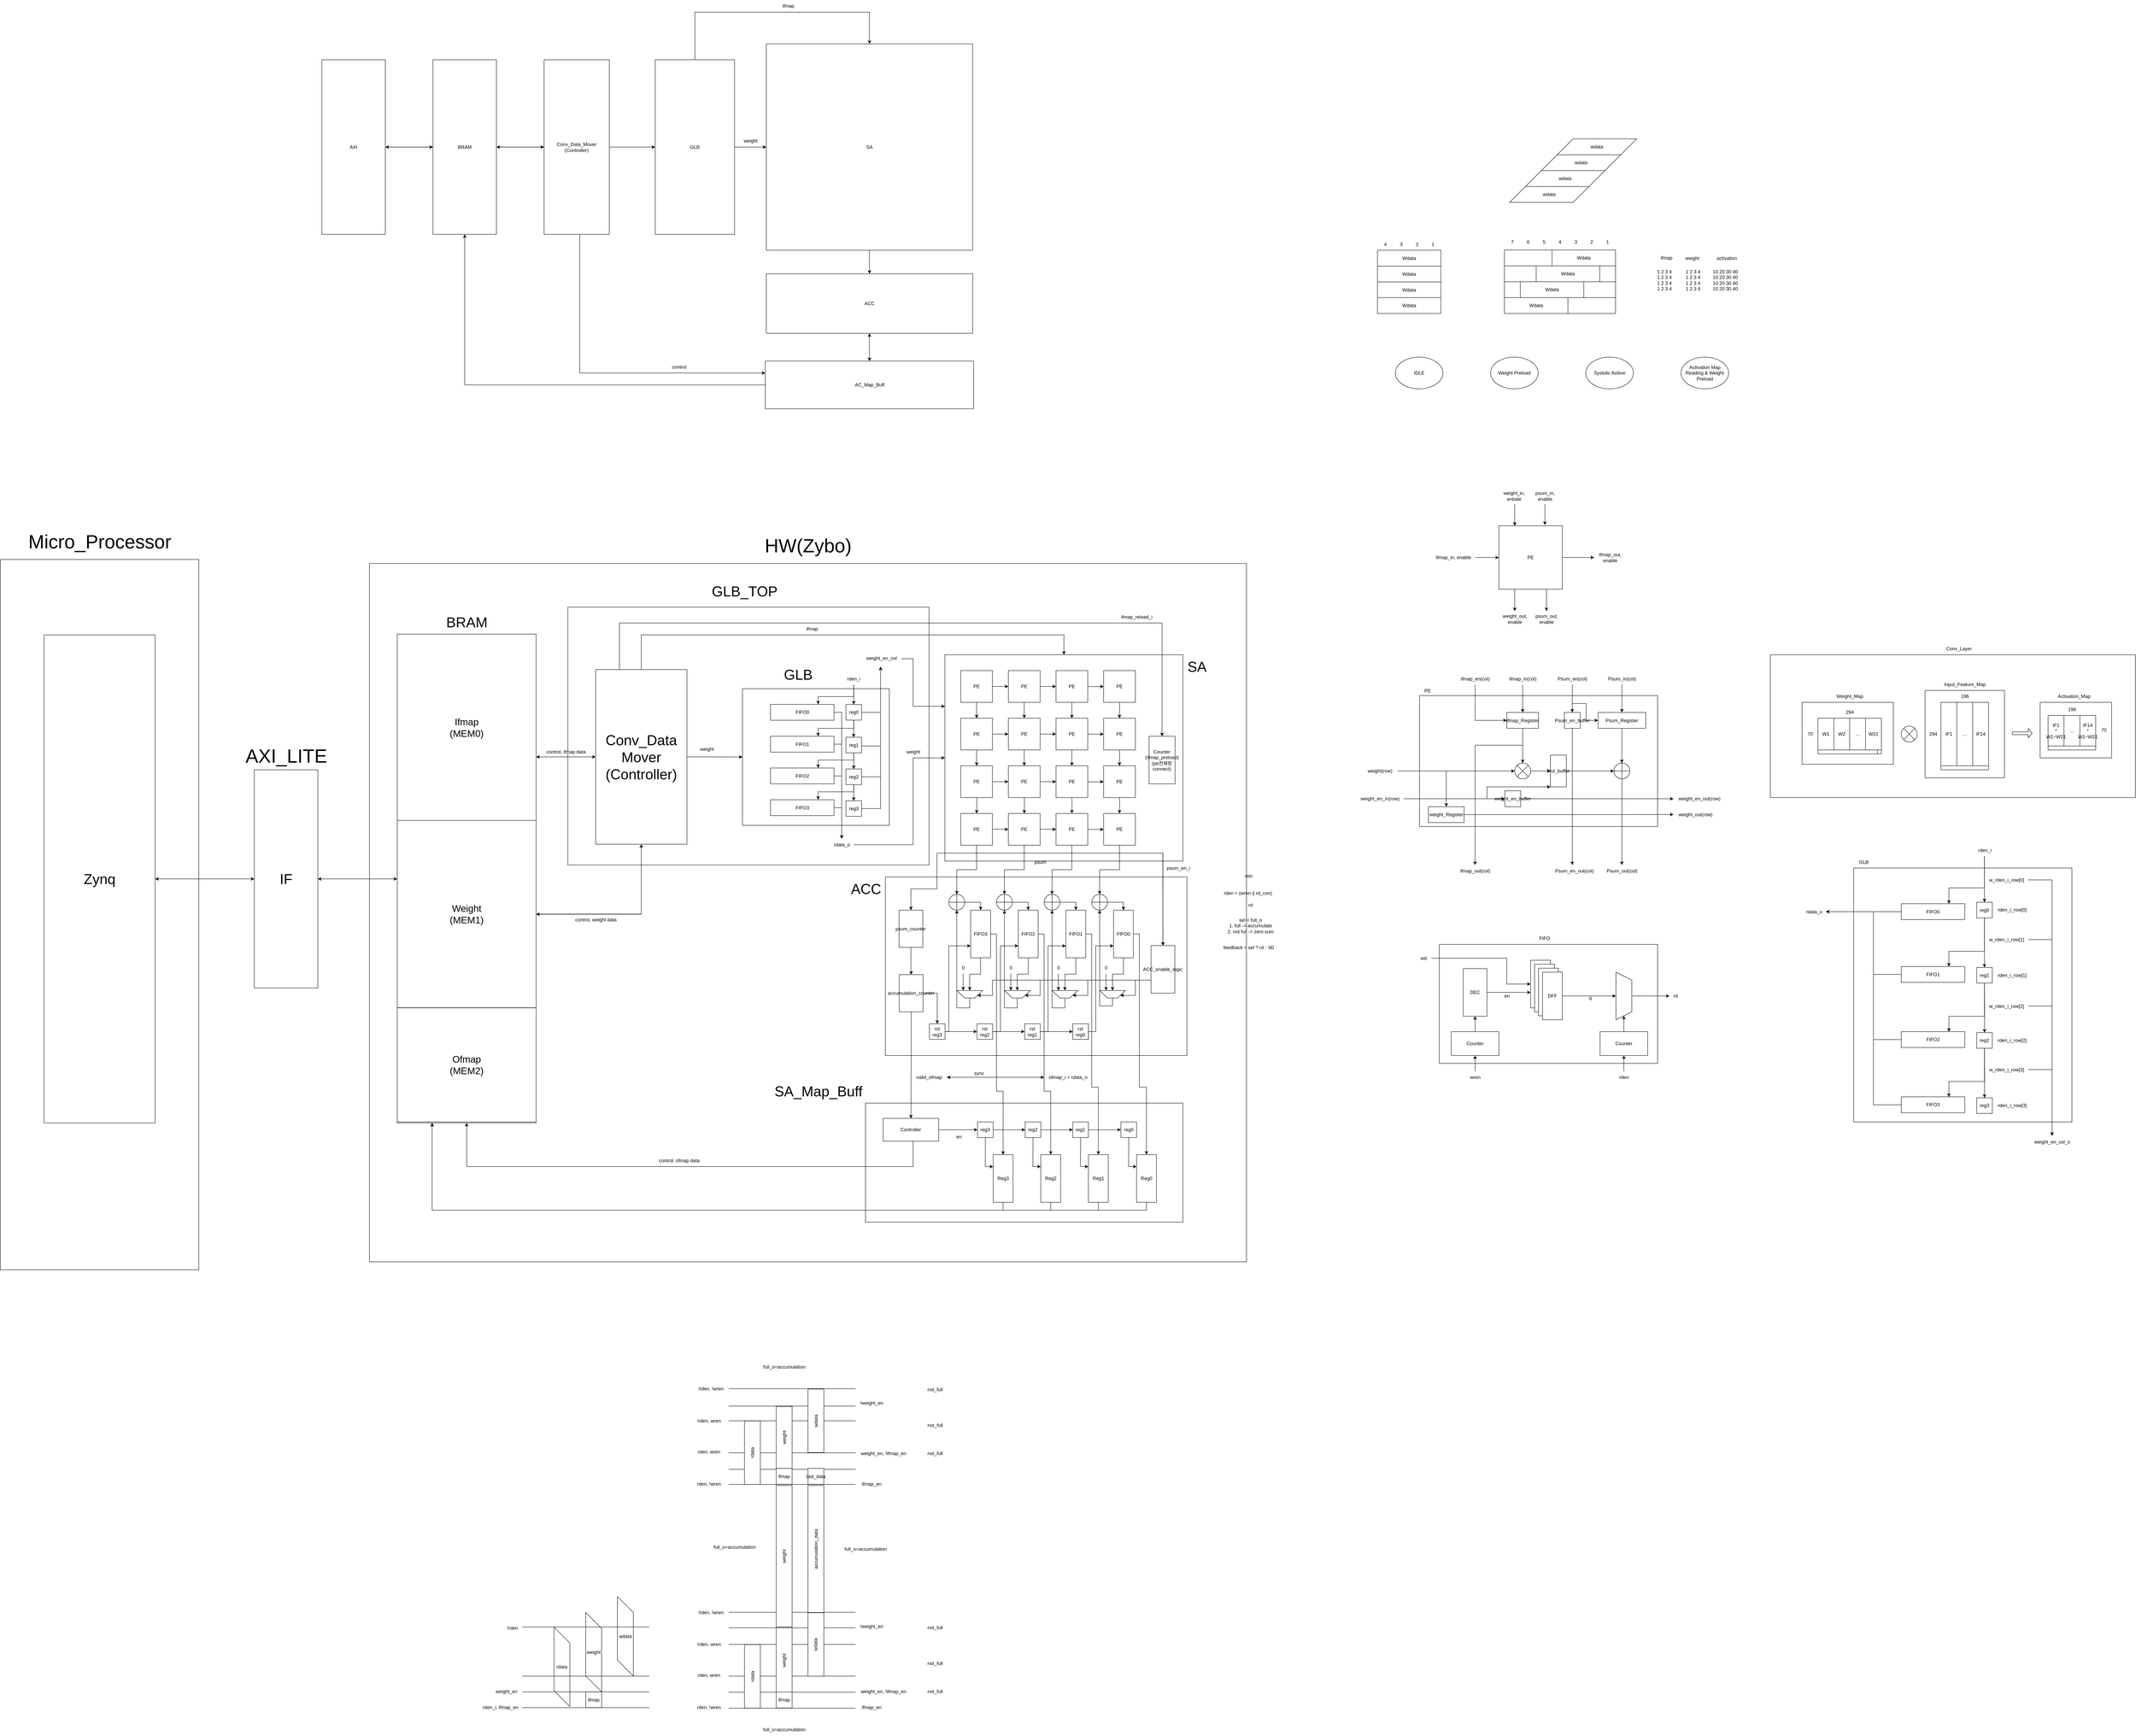 <mxfile version="20.1.1" type="device"><diagram id="q-3IjHaFC8g2C8b-CzU9" name="Page-1"><mxGraphModel dx="4130" dy="2982" grid="1" gridSize="10" guides="1" tooltips="1" connect="1" arrows="1" fold="1" page="0" pageScale="1" pageWidth="1169" pageHeight="1654" math="0" shadow="0"><root><mxCell id="0"/><mxCell id="1" parent="0"/><mxCell id="5HJlttDRq1EwBGl6EG94-514" value="" style="rounded=0;whiteSpace=wrap;html=1;fontSize=36;" parent="1" vertex="1"><mxGeometry x="-2460" y="-640" width="500" height="1790" as="geometry"/></mxCell><mxCell id="5HJlttDRq1EwBGl6EG94-512" value="" style="rounded=0;whiteSpace=wrap;html=1;" parent="1" vertex="1"><mxGeometry x="-1530" y="-630" width="2210" height="1760" as="geometry"/></mxCell><mxCell id="5HJlttDRq1EwBGl6EG94-452" value="" style="rounded=0;whiteSpace=wrap;html=1;" parent="1" vertex="1"><mxGeometry x="-280" y="730" width="800" height="300" as="geometry"/></mxCell><mxCell id="5HJlttDRq1EwBGl6EG94-372" value="" style="rounded=0;whiteSpace=wrap;html=1;" parent="1" vertex="1"><mxGeometry x="-1030" y="-520" width="910" height="650" as="geometry"/></mxCell><mxCell id="5HJlttDRq1EwBGl6EG94-359" style="edgeStyle=orthogonalEdgeStyle;rounded=0;orthogonalLoop=1;jettySize=auto;html=1;entryX=0;entryY=0.5;entryDx=0;entryDy=0;" parent="1" source="5HJlttDRq1EwBGl6EG94-354" target="EoY5tIey5Jz07sWvBprs-102" edge="1"><mxGeometry relative="1" as="geometry"><Array as="points"><mxPoint x="-160" y="79"/><mxPoint x="-160" y="-140"/></Array></mxGeometry></mxCell><mxCell id="5HJlttDRq1EwBGl6EG94-353" value="" style="rounded=0;whiteSpace=wrap;html=1;" parent="1" vertex="1"><mxGeometry x="-590" y="-314.5" width="370" height="344.5" as="geometry"/></mxCell><mxCell id="5HJlttDRq1EwBGl6EG94-164" value="" style="rounded=0;whiteSpace=wrap;html=1;" parent="1" vertex="1"><mxGeometry x="2210" y="137.5" width="550" height="640" as="geometry"/></mxCell><mxCell id="5HJlttDRq1EwBGl6EG94-31" value="" style="rounded=0;whiteSpace=wrap;html=1;" parent="1" vertex="1"><mxGeometry x="2000" y="-400" width="920" height="360" as="geometry"/></mxCell><mxCell id="5HJlttDRq1EwBGl6EG94-27" value="" style="rounded=0;whiteSpace=wrap;html=1;" parent="1" vertex="1"><mxGeometry x="2680" y="-280" width="180" height="140" as="geometry"/></mxCell><mxCell id="5HJlttDRq1EwBGl6EG94-26" value="" style="rounded=0;whiteSpace=wrap;html=1;" parent="1" vertex="1"><mxGeometry x="2390" y="-310" width="200" height="220" as="geometry"/></mxCell><mxCell id="5HJlttDRq1EwBGl6EG94-25" value="" style="rounded=0;whiteSpace=wrap;html=1;" parent="1" vertex="1"><mxGeometry x="2080" y="-280" width="230" height="156" as="geometry"/></mxCell><mxCell id="CL0PrY825Hsg0dkRfd_F-23" value="" style="rounded=0;whiteSpace=wrap;html=1;" parent="1" vertex="1"><mxGeometry x="1330" y="-1300" width="280" height="40" as="geometry"/></mxCell><mxCell id="CL0PrY825Hsg0dkRfd_F-22" value="" style="rounded=0;whiteSpace=wrap;html=1;" parent="1" vertex="1"><mxGeometry x="1330" y="-1340" width="280" height="40" as="geometry"/></mxCell><mxCell id="CL0PrY825Hsg0dkRfd_F-21" value="" style="rounded=0;whiteSpace=wrap;html=1;" parent="1" vertex="1"><mxGeometry x="1330" y="-1380" width="280" height="40" as="geometry"/></mxCell><mxCell id="CL0PrY825Hsg0dkRfd_F-20" value="" style="rounded=0;whiteSpace=wrap;html=1;" parent="1" vertex="1"><mxGeometry x="1330" y="-1420" width="280" height="40" as="geometry"/></mxCell><mxCell id="c_lOT92714pDmCLfYIZg-84" value="" style="endArrow=none;html=1;rounded=0;" parent="1" edge="1"><mxGeometry width="50" height="50" relative="1" as="geometry"><mxPoint x="-625" y="1691.03" as="sourcePoint"/><mxPoint x="-305" y="1691.03" as="targetPoint"/></mxGeometry></mxCell><mxCell id="c_lOT92714pDmCLfYIZg-85" value="" style="endArrow=none;html=1;rounded=0;" parent="1" edge="1"><mxGeometry width="50" height="50" relative="1" as="geometry"><mxPoint x="-625" y="1653.03" as="sourcePoint"/><mxPoint x="-305" y="1653.03" as="targetPoint"/></mxGeometry></mxCell><mxCell id="c_lOT92714pDmCLfYIZg-86" value="" style="endArrow=none;html=1;rounded=0;" parent="1" edge="1"><mxGeometry width="50" height="50" relative="1" as="geometry"><mxPoint x="-625" y="1611.48" as="sourcePoint"/><mxPoint x="-305" y="1611.48" as="targetPoint"/></mxGeometry></mxCell><mxCell id="c_lOT92714pDmCLfYIZg-87" value="" style="endArrow=none;html=1;rounded=0;" parent="1" edge="1"><mxGeometry width="50" height="50" relative="1" as="geometry"><mxPoint x="-625" y="1493.63" as="sourcePoint"/><mxPoint x="-305" y="1493.63" as="targetPoint"/></mxGeometry></mxCell><mxCell id="c_lOT92714pDmCLfYIZg-88" value="" style="endArrow=none;html=1;rounded=0;" parent="1" edge="1"><mxGeometry width="50" height="50" relative="1" as="geometry"><mxPoint x="-625" y="1530.63" as="sourcePoint"/><mxPoint x="-305" y="1530.63" as="targetPoint"/></mxGeometry></mxCell><mxCell id="c_lOT92714pDmCLfYIZg-95" value="" style="endArrow=none;html=1;rounded=0;" parent="1" edge="1"><mxGeometry width="50" height="50" relative="1" as="geometry"><mxPoint x="-625" y="1449.6" as="sourcePoint"/><mxPoint x="-305" y="1449.6" as="targetPoint"/></mxGeometry></mxCell><mxCell id="c_lOT92714pDmCLfYIZg-58" value="" style="endArrow=none;html=1;rounded=0;" parent="1" edge="1"><mxGeometry width="50" height="50" relative="1" as="geometry"><mxPoint x="-625" y="2214.71" as="sourcePoint"/><mxPoint x="-305" y="2214.71" as="targetPoint"/></mxGeometry></mxCell><mxCell id="c_lOT92714pDmCLfYIZg-59" value="" style="endArrow=none;html=1;rounded=0;" parent="1" edge="1"><mxGeometry width="50" height="50" relative="1" as="geometry"><mxPoint x="-625" y="2174.16" as="sourcePoint"/><mxPoint x="-305" y="2174.16" as="targetPoint"/></mxGeometry></mxCell><mxCell id="c_lOT92714pDmCLfYIZg-60" value="" style="endArrow=none;html=1;rounded=0;" parent="1" edge="1"><mxGeometry width="50" height="50" relative="1" as="geometry"><mxPoint x="-625" y="2052.31" as="sourcePoint"/><mxPoint x="-305" y="2052.31" as="targetPoint"/></mxGeometry></mxCell><mxCell id="c_lOT92714pDmCLfYIZg-62" value="" style="endArrow=none;html=1;rounded=0;" parent="1" edge="1"><mxGeometry width="50" height="50" relative="1" as="geometry"><mxPoint x="-625" y="2094.31" as="sourcePoint"/><mxPoint x="-305" y="2094.31" as="targetPoint"/></mxGeometry></mxCell><mxCell id="c_lOT92714pDmCLfYIZg-71" value="" style="endArrow=none;html=1;rounded=0;" parent="1" edge="1"><mxGeometry width="50" height="50" relative="1" as="geometry"><mxPoint x="-625" y="2013.28" as="sourcePoint"/><mxPoint x="-305" y="2013.28" as="targetPoint"/></mxGeometry></mxCell><mxCell id="c_lOT92714pDmCLfYIZg-34" value="" style="whiteSpace=wrap;html=1;" parent="1" vertex="1"><mxGeometry x="-230" y="160" width="760" height="450" as="geometry"/></mxCell><mxCell id="EoY5tIey5Jz07sWvBprs-102" value="" style="rounded=0;whiteSpace=wrap;html=1;" parent="1" vertex="1"><mxGeometry x="-80" y="-400" width="600" height="520" as="geometry"/></mxCell><mxCell id="EoY5tIey5Jz07sWvBprs-31" value="" style="rounded=0;whiteSpace=wrap;html=1;" parent="1" vertex="1"><mxGeometry x="1166" y="330" width="550" height="300" as="geometry"/></mxCell><mxCell id="YiOCXtngig4sqiAHv9Xl-460" value="" style="rounded=0;whiteSpace=wrap;html=1;" parent="1" vertex="1"><mxGeometry x="1116" y="-297" width="600" height="330" as="geometry"/></mxCell><mxCell id="YiOCXtngig4sqiAHv9Xl-347" style="edgeStyle=orthogonalEdgeStyle;rounded=0;orthogonalLoop=1;jettySize=auto;html=1;entryX=0;entryY=0.5;entryDx=0;entryDy=0;" parent="1" source="YiOCXtngig4sqiAHv9Xl-319" target="YiOCXtngig4sqiAHv9Xl-320" edge="1"><mxGeometry relative="1" as="geometry"/></mxCell><mxCell id="YiOCXtngig4sqiAHv9Xl-355" style="edgeStyle=orthogonalEdgeStyle;rounded=0;orthogonalLoop=1;jettySize=auto;html=1;entryX=0.5;entryY=0;entryDx=0;entryDy=0;" parent="1" source="YiOCXtngig4sqiAHv9Xl-319" target="YiOCXtngig4sqiAHv9Xl-322" edge="1"><mxGeometry relative="1" as="geometry"/></mxCell><mxCell id="YiOCXtngig4sqiAHv9Xl-319" value="PE" style="rounded=0;whiteSpace=wrap;html=1;" parent="1" vertex="1"><mxGeometry x="-40" y="-360" width="80" height="80" as="geometry"/></mxCell><mxCell id="YiOCXtngig4sqiAHv9Xl-348" style="edgeStyle=orthogonalEdgeStyle;rounded=0;orthogonalLoop=1;jettySize=auto;html=1;entryX=0;entryY=0.5;entryDx=0;entryDy=0;" parent="1" source="YiOCXtngig4sqiAHv9Xl-320" target="YiOCXtngig4sqiAHv9Xl-321" edge="1"><mxGeometry relative="1" as="geometry"/></mxCell><mxCell id="YiOCXtngig4sqiAHv9Xl-354" style="edgeStyle=orthogonalEdgeStyle;rounded=0;orthogonalLoop=1;jettySize=auto;html=1;entryX=0.5;entryY=0;entryDx=0;entryDy=0;" parent="1" source="YiOCXtngig4sqiAHv9Xl-320" target="YiOCXtngig4sqiAHv9Xl-323" edge="1"><mxGeometry relative="1" as="geometry"/></mxCell><mxCell id="YiOCXtngig4sqiAHv9Xl-320" value="PE" style="rounded=0;whiteSpace=wrap;html=1;" parent="1" vertex="1"><mxGeometry x="80" y="-360" width="80" height="80" as="geometry"/></mxCell><mxCell id="YiOCXtngig4sqiAHv9Xl-356" style="edgeStyle=orthogonalEdgeStyle;rounded=0;orthogonalLoop=1;jettySize=auto;html=1;entryX=0.5;entryY=0;entryDx=0;entryDy=0;" parent="1" source="YiOCXtngig4sqiAHv9Xl-321" target="YiOCXtngig4sqiAHv9Xl-324" edge="1"><mxGeometry relative="1" as="geometry"/></mxCell><mxCell id="YiOCXtngig4sqiAHv9Xl-321" value="PE" style="rounded=0;whiteSpace=wrap;html=1;" parent="1" vertex="1"><mxGeometry x="200" y="-360" width="80" height="80" as="geometry"/></mxCell><mxCell id="YiOCXtngig4sqiAHv9Xl-349" style="edgeStyle=orthogonalEdgeStyle;rounded=0;orthogonalLoop=1;jettySize=auto;html=1;entryX=0;entryY=0.5;entryDx=0;entryDy=0;" parent="1" source="YiOCXtngig4sqiAHv9Xl-322" target="YiOCXtngig4sqiAHv9Xl-323" edge="1"><mxGeometry relative="1" as="geometry"/></mxCell><mxCell id="YiOCXtngig4sqiAHv9Xl-357" style="edgeStyle=orthogonalEdgeStyle;rounded=0;orthogonalLoop=1;jettySize=auto;html=1;entryX=0.5;entryY=0;entryDx=0;entryDy=0;" parent="1" source="YiOCXtngig4sqiAHv9Xl-322" target="YiOCXtngig4sqiAHv9Xl-325" edge="1"><mxGeometry relative="1" as="geometry"/></mxCell><mxCell id="YiOCXtngig4sqiAHv9Xl-322" value="PE" style="rounded=0;whiteSpace=wrap;html=1;" parent="1" vertex="1"><mxGeometry x="-40" y="-240" width="80" height="80" as="geometry"/></mxCell><mxCell id="YiOCXtngig4sqiAHv9Xl-350" style="edgeStyle=orthogonalEdgeStyle;rounded=0;orthogonalLoop=1;jettySize=auto;html=1;entryX=0;entryY=0.5;entryDx=0;entryDy=0;" parent="1" source="YiOCXtngig4sqiAHv9Xl-323" target="YiOCXtngig4sqiAHv9Xl-324" edge="1"><mxGeometry relative="1" as="geometry"/></mxCell><mxCell id="YiOCXtngig4sqiAHv9Xl-358" style="edgeStyle=orthogonalEdgeStyle;rounded=0;orthogonalLoop=1;jettySize=auto;html=1;entryX=0.5;entryY=0;entryDx=0;entryDy=0;" parent="1" source="YiOCXtngig4sqiAHv9Xl-323" target="YiOCXtngig4sqiAHv9Xl-326" edge="1"><mxGeometry relative="1" as="geometry"/></mxCell><mxCell id="YiOCXtngig4sqiAHv9Xl-323" value="PE" style="rounded=0;whiteSpace=wrap;html=1;" parent="1" vertex="1"><mxGeometry x="80" y="-240" width="80" height="80" as="geometry"/></mxCell><mxCell id="YiOCXtngig4sqiAHv9Xl-359" style="edgeStyle=orthogonalEdgeStyle;rounded=0;orthogonalLoop=1;jettySize=auto;html=1;entryX=0.5;entryY=0;entryDx=0;entryDy=0;" parent="1" source="YiOCXtngig4sqiAHv9Xl-324" target="YiOCXtngig4sqiAHv9Xl-327" edge="1"><mxGeometry relative="1" as="geometry"/></mxCell><mxCell id="YiOCXtngig4sqiAHv9Xl-324" value="PE" style="rounded=0;whiteSpace=wrap;html=1;" parent="1" vertex="1"><mxGeometry x="200" y="-240" width="80" height="80" as="geometry"/></mxCell><mxCell id="YiOCXtngig4sqiAHv9Xl-351" style="edgeStyle=orthogonalEdgeStyle;rounded=0;orthogonalLoop=1;jettySize=auto;html=1;entryX=0;entryY=0.5;entryDx=0;entryDy=0;" parent="1" source="YiOCXtngig4sqiAHv9Xl-325" target="YiOCXtngig4sqiAHv9Xl-326" edge="1"><mxGeometry relative="1" as="geometry"/></mxCell><mxCell id="YiOCXtngig4sqiAHv9Xl-325" value="PE" style="rounded=0;whiteSpace=wrap;html=1;" parent="1" vertex="1"><mxGeometry x="-40" y="-120" width="80" height="80" as="geometry"/></mxCell><mxCell id="YiOCXtngig4sqiAHv9Xl-352" style="edgeStyle=orthogonalEdgeStyle;rounded=0;orthogonalLoop=1;jettySize=auto;html=1;entryX=0;entryY=0.5;entryDx=0;entryDy=0;" parent="1" source="YiOCXtngig4sqiAHv9Xl-326" target="YiOCXtngig4sqiAHv9Xl-327" edge="1"><mxGeometry relative="1" as="geometry"/></mxCell><mxCell id="YiOCXtngig4sqiAHv9Xl-326" value="PE" style="rounded=0;whiteSpace=wrap;html=1;" parent="1" vertex="1"><mxGeometry x="80" y="-120" width="80" height="80" as="geometry"/></mxCell><mxCell id="YiOCXtngig4sqiAHv9Xl-327" value="PE" style="rounded=0;whiteSpace=wrap;html=1;" parent="1" vertex="1"><mxGeometry x="200" y="-120" width="80" height="80" as="geometry"/></mxCell><mxCell id="e0KlP_DdmVKC0TWk-f14-4" style="edgeStyle=orthogonalEdgeStyle;rounded=0;orthogonalLoop=1;jettySize=auto;html=1;entryX=0;entryY=0.5;entryDx=0;entryDy=0;" edge="1" parent="1" source="YiOCXtngig4sqiAHv9Xl-328" target="5HJlttDRq1EwBGl6EG94-476"><mxGeometry relative="1" as="geometry"><Array as="points"><mxPoint x="50" y="304"/><mxPoint x="50" y="700"/><mxPoint x="67" y="700"/></Array></mxGeometry></mxCell><mxCell id="YiOCXtngig4sqiAHv9Xl-328" value="FIFO3" style="rounded=0;whiteSpace=wrap;html=1;direction=south;" parent="1" vertex="1"><mxGeometry x="-15" y="243.75" width="50" height="120" as="geometry"/></mxCell><mxCell id="YiOCXtngig4sqiAHv9Xl-336" style="edgeStyle=orthogonalEdgeStyle;rounded=0;orthogonalLoop=1;jettySize=auto;html=1;entryX=0;entryY=0.5;entryDx=0;entryDy=0;" parent="1" source="YiOCXtngig4sqiAHv9Xl-331" target="YiOCXtngig4sqiAHv9Xl-328" edge="1"><mxGeometry relative="1" as="geometry"/></mxCell><mxCell id="YiOCXtngig4sqiAHv9Xl-331" value="" style="shape=orEllipse;perimeter=ellipsePerimeter;whiteSpace=wrap;html=1;backgroundOutline=1;" parent="1" vertex="1"><mxGeometry x="-70" y="203.75" width="40" height="40" as="geometry"/></mxCell><mxCell id="e0KlP_DdmVKC0TWk-f14-5" style="edgeStyle=orthogonalEdgeStyle;rounded=0;orthogonalLoop=1;jettySize=auto;html=1;entryX=0;entryY=0.5;entryDx=0;entryDy=0;" edge="1" parent="1" source="YiOCXtngig4sqiAHv9Xl-339" target="5HJlttDRq1EwBGl6EG94-478"><mxGeometry relative="1" as="geometry"><Array as="points"><mxPoint x="170" y="304"/><mxPoint x="170" y="700"/><mxPoint x="187" y="700"/></Array></mxGeometry></mxCell><mxCell id="YiOCXtngig4sqiAHv9Xl-339" value="FIFO2" style="rounded=0;whiteSpace=wrap;html=1;direction=south;" parent="1" vertex="1"><mxGeometry x="105" y="243.75" width="50" height="120" as="geometry"/></mxCell><mxCell id="YiOCXtngig4sqiAHv9Xl-340" style="edgeStyle=orthogonalEdgeStyle;rounded=0;orthogonalLoop=1;jettySize=auto;html=1;entryX=0;entryY=0.5;entryDx=0;entryDy=0;" parent="1" source="YiOCXtngig4sqiAHv9Xl-341" target="YiOCXtngig4sqiAHv9Xl-339" edge="1"><mxGeometry relative="1" as="geometry"/></mxCell><mxCell id="YiOCXtngig4sqiAHv9Xl-341" value="" style="shape=orEllipse;perimeter=ellipsePerimeter;whiteSpace=wrap;html=1;backgroundOutline=1;" parent="1" vertex="1"><mxGeometry x="50" y="203.75" width="40" height="40" as="geometry"/></mxCell><mxCell id="e0KlP_DdmVKC0TWk-f14-6" style="edgeStyle=orthogonalEdgeStyle;rounded=0;orthogonalLoop=1;jettySize=auto;html=1;entryX=0;entryY=0.5;entryDx=0;entryDy=0;" edge="1" parent="1" source="YiOCXtngig4sqiAHv9Xl-344" target="5HJlttDRq1EwBGl6EG94-480"><mxGeometry relative="1" as="geometry"><Array as="points"><mxPoint x="290" y="304"/><mxPoint x="290" y="690"/><mxPoint x="307" y="690"/></Array></mxGeometry></mxCell><mxCell id="YiOCXtngig4sqiAHv9Xl-344" value="FIFO1" style="rounded=0;whiteSpace=wrap;html=1;direction=south;" parent="1" vertex="1"><mxGeometry x="225" y="243.75" width="50" height="120" as="geometry"/></mxCell><mxCell id="YiOCXtngig4sqiAHv9Xl-345" style="edgeStyle=orthogonalEdgeStyle;rounded=0;orthogonalLoop=1;jettySize=auto;html=1;entryX=0;entryY=0.5;entryDx=0;entryDy=0;" parent="1" source="YiOCXtngig4sqiAHv9Xl-346" target="YiOCXtngig4sqiAHv9Xl-344" edge="1"><mxGeometry relative="1" as="geometry"/></mxCell><mxCell id="YiOCXtngig4sqiAHv9Xl-346" value="" style="shape=orEllipse;perimeter=ellipsePerimeter;whiteSpace=wrap;html=1;backgroundOutline=1;" parent="1" vertex="1"><mxGeometry x="170" y="203.75" width="40" height="40" as="geometry"/></mxCell><mxCell id="YiOCXtngig4sqiAHv9Xl-408" style="edgeStyle=orthogonalEdgeStyle;rounded=0;orthogonalLoop=1;jettySize=auto;html=1;" parent="1" source="YiOCXtngig4sqiAHv9Xl-390" target="YiOCXtngig4sqiAHv9Xl-412" edge="1"><mxGeometry relative="1" as="geometry"><mxPoint x="1943.5" y="23" as="targetPoint"/></mxGeometry></mxCell><mxCell id="YiOCXtngig4sqiAHv9Xl-390" value="weight_Register" style="rounded=0;whiteSpace=wrap;html=1;" parent="1" vertex="1"><mxGeometry x="1138.5" y="-17" width="90" height="40" as="geometry"/></mxCell><mxCell id="YiOCXtngig4sqiAHv9Xl-393" style="edgeStyle=orthogonalEdgeStyle;rounded=0;orthogonalLoop=1;jettySize=auto;html=1;entryX=0.5;entryY=0;entryDx=0;entryDy=0;" parent="1" source="YiOCXtngig4sqiAHv9Xl-391" target="YiOCXtngig4sqiAHv9Xl-392" edge="1"><mxGeometry relative="1" as="geometry"/></mxCell><mxCell id="EoY5tIey5Jz07sWvBprs-142" style="edgeStyle=orthogonalEdgeStyle;rounded=0;orthogonalLoop=1;jettySize=auto;html=1;" parent="1" source="YiOCXtngig4sqiAHv9Xl-391" target="EoY5tIey5Jz07sWvBprs-141" edge="1"><mxGeometry relative="1" as="geometry"><Array as="points"><mxPoint x="1376" y="-172"/></Array></mxGeometry></mxCell><mxCell id="YiOCXtngig4sqiAHv9Xl-391" value="ifmap_Register" style="rounded=0;whiteSpace=wrap;html=1;" parent="1" vertex="1"><mxGeometry x="1336" y="-254.5" width="80" height="40" as="geometry"/></mxCell><mxCell id="YiOCXtngig4sqiAHv9Xl-396" style="edgeStyle=orthogonalEdgeStyle;rounded=0;orthogonalLoop=1;jettySize=auto;html=1;entryX=0.5;entryY=1;entryDx=0;entryDy=0;" parent="1" source="YiOCXtngig4sqiAHv9Xl-392" target="YiOCXtngig4sqiAHv9Xl-395" edge="1"><mxGeometry relative="1" as="geometry"/></mxCell><mxCell id="YiOCXtngig4sqiAHv9Xl-392" value="" style="shape=sumEllipse;perimeter=ellipsePerimeter;whiteSpace=wrap;html=1;backgroundOutline=1;" parent="1" vertex="1"><mxGeometry x="1356" y="-127" width="40" height="40" as="geometry"/></mxCell><mxCell id="JKLd3SLn2txNFuxZVbqN-1" style="edgeStyle=orthogonalEdgeStyle;rounded=0;orthogonalLoop=1;jettySize=auto;html=1;entryX=0;entryY=0.5;entryDx=0;entryDy=0;" parent="1" source="YiOCXtngig4sqiAHv9Xl-395" target="YiOCXtngig4sqiAHv9Xl-399" edge="1"><mxGeometry relative="1" as="geometry"/></mxCell><mxCell id="YiOCXtngig4sqiAHv9Xl-395" value="Mul_buffer" style="rounded=0;whiteSpace=wrap;html=1;direction=south;" parent="1" vertex="1"><mxGeometry x="1446" y="-147" width="40" height="80" as="geometry"/></mxCell><mxCell id="YiOCXtngig4sqiAHv9Xl-406" style="edgeStyle=orthogonalEdgeStyle;rounded=0;orthogonalLoop=1;jettySize=auto;html=1;" parent="1" source="YiOCXtngig4sqiAHv9Xl-399" target="YiOCXtngig4sqiAHv9Xl-409" edge="1"><mxGeometry relative="1" as="geometry"><mxPoint x="1941.0" y="-77" as="targetPoint"/></mxGeometry></mxCell><mxCell id="YiOCXtngig4sqiAHv9Xl-399" value="" style="shape=orEllipse;perimeter=ellipsePerimeter;whiteSpace=wrap;html=1;backgroundOutline=1;" parent="1" vertex="1"><mxGeometry x="1606" y="-127" width="40" height="40" as="geometry"/></mxCell><mxCell id="YiOCXtngig4sqiAHv9Xl-402" style="edgeStyle=orthogonalEdgeStyle;rounded=0;orthogonalLoop=1;jettySize=auto;html=1;entryX=0.5;entryY=0;entryDx=0;entryDy=0;" parent="1" source="YiOCXtngig4sqiAHv9Xl-400" target="YiOCXtngig4sqiAHv9Xl-399" edge="1"><mxGeometry relative="1" as="geometry"/></mxCell><mxCell id="YiOCXtngig4sqiAHv9Xl-400" value="Psum_Register" style="rounded=0;whiteSpace=wrap;html=1;" parent="1" vertex="1"><mxGeometry x="1566" y="-254.5" width="120" height="40" as="geometry"/></mxCell><mxCell id="YiOCXtngig4sqiAHv9Xl-409" value="Psum_out(col)" style="text;html=1;align=center;verticalAlign=middle;resizable=0;points=[];autosize=1;strokeColor=none;fillColor=none;" parent="1" vertex="1"><mxGeometry x="1576" y="130" width="100" height="30" as="geometry"/></mxCell><mxCell id="YiOCXtngig4sqiAHv9Xl-411" style="edgeStyle=orthogonalEdgeStyle;rounded=0;orthogonalLoop=1;jettySize=auto;html=1;entryX=0.5;entryY=0;entryDx=0;entryDy=0;" parent="1" source="YiOCXtngig4sqiAHv9Xl-410" target="YiOCXtngig4sqiAHv9Xl-400" edge="1"><mxGeometry relative="1" as="geometry"/></mxCell><mxCell id="YiOCXtngig4sqiAHv9Xl-410" value="Psum_in(col)" style="text;html=1;align=center;verticalAlign=middle;resizable=0;points=[];autosize=1;strokeColor=none;fillColor=none;" parent="1" vertex="1"><mxGeometry x="1581" y="-354.5" width="90" height="30" as="geometry"/></mxCell><mxCell id="YiOCXtngig4sqiAHv9Xl-412" value="weight_out(row)" style="text;html=1;align=center;verticalAlign=middle;resizable=0;points=[];autosize=1;strokeColor=none;fillColor=none;" parent="1" vertex="1"><mxGeometry x="1756" y="-12.37" width="110" height="30" as="geometry"/></mxCell><mxCell id="YiOCXtngig4sqiAHv9Xl-420" style="edgeStyle=orthogonalEdgeStyle;rounded=0;orthogonalLoop=1;jettySize=auto;html=1;" parent="1" source="YiOCXtngig4sqiAHv9Xl-419" target="YiOCXtngig4sqiAHv9Xl-391" edge="1"><mxGeometry relative="1" as="geometry"/></mxCell><mxCell id="YiOCXtngig4sqiAHv9Xl-419" value="ifmap_in(col)" style="text;html=1;align=center;verticalAlign=middle;resizable=0;points=[];autosize=1;strokeColor=none;fillColor=none;" parent="1" vertex="1"><mxGeometry x="1331" y="-354.5" width="90" height="30" as="geometry"/></mxCell><mxCell id="YiOCXtngig4sqiAHv9Xl-431" style="edgeStyle=orthogonalEdgeStyle;rounded=0;orthogonalLoop=1;jettySize=auto;html=1;entryX=0;entryY=0.5;entryDx=0;entryDy=0;" parent="1" source="YiOCXtngig4sqiAHv9Xl-430" target="YiOCXtngig4sqiAHv9Xl-391" edge="1"><mxGeometry relative="1" as="geometry"><Array as="points"><mxPoint x="1256" y="-234"/></Array></mxGeometry></mxCell><mxCell id="YiOCXtngig4sqiAHv9Xl-430" value="ifmap_en(col)" style="text;html=1;align=center;verticalAlign=middle;resizable=0;points=[];autosize=1;strokeColor=none;fillColor=none;" parent="1" vertex="1"><mxGeometry x="1206" y="-354.5" width="100" height="30" as="geometry"/></mxCell><mxCell id="YiOCXtngig4sqiAHv9Xl-433" style="edgeStyle=orthogonalEdgeStyle;rounded=0;orthogonalLoop=1;jettySize=auto;html=1;entryX=0;entryY=0.5;entryDx=0;entryDy=0;" parent="1" source="YiOCXtngig4sqiAHv9Xl-432" target="YiOCXtngig4sqiAHv9Xl-400" edge="1"><mxGeometry relative="1" as="geometry"><Array as="points"><mxPoint x="1501" y="-277"/><mxPoint x="1536" y="-277"/><mxPoint x="1536" y="-234"/></Array></mxGeometry></mxCell><mxCell id="YiOCXtngig4sqiAHv9Xl-447" style="edgeStyle=orthogonalEdgeStyle;rounded=0;orthogonalLoop=1;jettySize=auto;html=1;entryX=0.5;entryY=0;entryDx=0;entryDy=0;" parent="1" source="YiOCXtngig4sqiAHv9Xl-432" target="YiOCXtngig4sqiAHv9Xl-445" edge="1"><mxGeometry relative="1" as="geometry"/></mxCell><mxCell id="YiOCXtngig4sqiAHv9Xl-432" value="Psum_en(col)" style="text;html=1;align=center;verticalAlign=middle;resizable=0;points=[];autosize=1;strokeColor=none;fillColor=none;" parent="1" vertex="1"><mxGeometry x="1451" y="-354.5" width="100" height="30" as="geometry"/></mxCell><mxCell id="YiOCXtngig4sqiAHv9Xl-442" style="edgeStyle=orthogonalEdgeStyle;rounded=0;orthogonalLoop=1;jettySize=auto;html=1;entryX=0;entryY=0.5;entryDx=0;entryDy=0;" parent="1" source="YiOCXtngig4sqiAHv9Xl-434" target="YiOCXtngig4sqiAHv9Xl-441" edge="1"><mxGeometry relative="1" as="geometry"/></mxCell><mxCell id="6jKzFcyGbIE_3qgpc0fH-2" style="edgeStyle=orthogonalEdgeStyle;rounded=0;orthogonalLoop=1;jettySize=auto;html=1;entryX=1;entryY=1;entryDx=0;entryDy=0;" parent="1" source="YiOCXtngig4sqiAHv9Xl-434" target="YiOCXtngig4sqiAHv9Xl-395" edge="1"><mxGeometry relative="1" as="geometry"><Array as="points"><mxPoint x="1286" y="-37"/><mxPoint x="1286" y="-67"/></Array></mxGeometry></mxCell><mxCell id="YiOCXtngig4sqiAHv9Xl-434" value="weight_en_in(row)" style="text;html=1;align=center;verticalAlign=middle;resizable=0;points=[];autosize=1;strokeColor=none;fillColor=none;" parent="1" vertex="1"><mxGeometry x="956" y="-52" width="120" height="30" as="geometry"/></mxCell><mxCell id="YiOCXtngig4sqiAHv9Xl-443" style="edgeStyle=orthogonalEdgeStyle;rounded=0;orthogonalLoop=1;jettySize=auto;html=1;" parent="1" source="YiOCXtngig4sqiAHv9Xl-441" target="YiOCXtngig4sqiAHv9Xl-444" edge="1"><mxGeometry relative="1" as="geometry"><mxPoint x="1746" y="-42" as="targetPoint"/></mxGeometry></mxCell><mxCell id="YiOCXtngig4sqiAHv9Xl-441" value="weight_en_buffer" style="rounded=0;whiteSpace=wrap;html=1;" parent="1" vertex="1"><mxGeometry x="1331" y="-57" width="40" height="40" as="geometry"/></mxCell><mxCell id="YiOCXtngig4sqiAHv9Xl-444" value="weight_en_out(row)" style="text;html=1;align=center;verticalAlign=middle;resizable=0;points=[];autosize=1;strokeColor=none;fillColor=none;" parent="1" vertex="1"><mxGeometry x="1756" y="-52" width="130" height="30" as="geometry"/></mxCell><mxCell id="YiOCXtngig4sqiAHv9Xl-452" style="edgeStyle=orthogonalEdgeStyle;rounded=0;orthogonalLoop=1;jettySize=auto;html=1;" parent="1" source="YiOCXtngig4sqiAHv9Xl-445" target="JKLd3SLn2txNFuxZVbqN-2" edge="1"><mxGeometry relative="1" as="geometry"><Array as="points"><mxPoint x="1501" y="123"/><mxPoint x="1501" y="123"/></Array><mxPoint x="1441.12" y="138.99" as="targetPoint"/></mxGeometry></mxCell><mxCell id="YiOCXtngig4sqiAHv9Xl-445" value="Psum_en_buffer" style="rounded=0;whiteSpace=wrap;html=1;" parent="1" vertex="1"><mxGeometry x="1481" y="-254.5" width="40" height="40" as="geometry"/></mxCell><mxCell id="EoY5tIey5Jz07sWvBprs-1" value="DFF" style="rounded=0;whiteSpace=wrap;html=1;direction=south;" parent="1" vertex="1"><mxGeometry x="1396" y="370" width="50" height="120" as="geometry"/></mxCell><mxCell id="EoY5tIey5Jz07sWvBprs-9" style="edgeStyle=orthogonalEdgeStyle;rounded=0;orthogonalLoop=1;jettySize=auto;html=1;exitX=0.5;exitY=0;exitDx=0;exitDy=0;" parent="1" source="EoY5tIey5Jz07sWvBprs-2" target="EoY5tIey5Jz07sWvBprs-8" edge="1"><mxGeometry relative="1" as="geometry"/></mxCell><mxCell id="EoY5tIey5Jz07sWvBprs-2" value="" style="shape=trapezoid;perimeter=trapezoidPerimeter;whiteSpace=wrap;html=1;fixedSize=1;direction=south;" parent="1" vertex="1"><mxGeometry x="1611" y="400" width="40" height="120" as="geometry"/></mxCell><mxCell id="EoY5tIey5Jz07sWvBprs-3" value="DFF" style="rounded=0;whiteSpace=wrap;html=1;direction=south;" parent="1" vertex="1"><mxGeometry x="1406" y="380" width="50" height="120" as="geometry"/></mxCell><mxCell id="EoY5tIey5Jz07sWvBprs-4" value="DFF" style="rounded=0;whiteSpace=wrap;html=1;direction=south;" parent="1" vertex="1"><mxGeometry x="1416" y="390" width="50" height="120" as="geometry"/></mxCell><mxCell id="EoY5tIey5Jz07sWvBprs-7" style="edgeStyle=orthogonalEdgeStyle;rounded=0;orthogonalLoop=1;jettySize=auto;html=1;" parent="1" source="EoY5tIey5Jz07sWvBprs-5" target="EoY5tIey5Jz07sWvBprs-2" edge="1"><mxGeometry relative="1" as="geometry"/></mxCell><mxCell id="EoY5tIey5Jz07sWvBprs-5" value="DFF" style="rounded=0;whiteSpace=wrap;html=1;direction=south;" parent="1" vertex="1"><mxGeometry x="1426" y="400" width="50" height="120" as="geometry"/></mxCell><mxCell id="EoY5tIey5Jz07sWvBprs-8" value="rd" style="text;html=1;align=center;verticalAlign=middle;resizable=0;points=[];autosize=1;strokeColor=none;fillColor=none;" parent="1" vertex="1"><mxGeometry x="1746" y="445" width="30" height="30" as="geometry"/></mxCell><mxCell id="EoY5tIey5Jz07sWvBprs-11" style="edgeStyle=orthogonalEdgeStyle;rounded=0;orthogonalLoop=1;jettySize=auto;html=1;entryX=0.675;entryY=0.995;entryDx=0;entryDy=0;entryPerimeter=0;exitX=0.5;exitY=0;exitDx=0;exitDy=0;" parent="1" source="EoY5tIey5Jz07sWvBprs-19" target="EoY5tIey5Jz07sWvBprs-1" edge="1"><mxGeometry relative="1" as="geometry"><mxPoint x="1286" y="441" as="sourcePoint"/></mxGeometry></mxCell><mxCell id="EoY5tIey5Jz07sWvBprs-30" style="edgeStyle=orthogonalEdgeStyle;rounded=0;orthogonalLoop=1;jettySize=auto;html=1;entryX=0.5;entryY=1;entryDx=0;entryDy=0;" parent="1" source="EoY5tIey5Jz07sWvBprs-14" target="EoY5tIey5Jz07sWvBprs-1" edge="1"><mxGeometry relative="1" as="geometry"><Array as="points"><mxPoint x="1336" y="365"/><mxPoint x="1336" y="430"/></Array></mxGeometry></mxCell><mxCell id="EoY5tIey5Jz07sWvBprs-14" value="wd" style="text;html=1;align=center;verticalAlign=middle;resizable=0;points=[];autosize=1;strokeColor=none;fillColor=none;" parent="1" vertex="1"><mxGeometry x="1106" y="350" width="40" height="30" as="geometry"/></mxCell><mxCell id="EoY5tIey5Jz07sWvBprs-21" style="edgeStyle=orthogonalEdgeStyle;rounded=0;orthogonalLoop=1;jettySize=auto;html=1;entryX=0.5;entryY=1;entryDx=0;entryDy=0;" parent="1" source="EoY5tIey5Jz07sWvBprs-16" target="EoY5tIey5Jz07sWvBprs-17" edge="1"><mxGeometry relative="1" as="geometry"/></mxCell><mxCell id="EoY5tIey5Jz07sWvBprs-16" value="wren" style="text;html=1;align=center;verticalAlign=middle;resizable=0;points=[];autosize=1;strokeColor=none;fillColor=none;" parent="1" vertex="1"><mxGeometry x="1231" y="650" width="50" height="30" as="geometry"/></mxCell><mxCell id="EoY5tIey5Jz07sWvBprs-20" style="edgeStyle=orthogonalEdgeStyle;rounded=0;orthogonalLoop=1;jettySize=auto;html=1;entryX=1;entryY=0.5;entryDx=0;entryDy=0;" parent="1" source="EoY5tIey5Jz07sWvBprs-17" target="EoY5tIey5Jz07sWvBprs-19" edge="1"><mxGeometry relative="1" as="geometry"/></mxCell><mxCell id="EoY5tIey5Jz07sWvBprs-17" value="Counter" style="rounded=0;whiteSpace=wrap;html=1;" parent="1" vertex="1"><mxGeometry x="1196" y="550" width="120" height="60" as="geometry"/></mxCell><mxCell id="EoY5tIey5Jz07sWvBprs-19" value="DEC" style="rounded=0;whiteSpace=wrap;html=1;direction=south;" parent="1" vertex="1"><mxGeometry x="1226" y="391" width="60" height="120" as="geometry"/></mxCell><mxCell id="EoY5tIey5Jz07sWvBprs-22" value="en" style="text;html=1;align=center;verticalAlign=middle;resizable=0;points=[];autosize=1;strokeColor=none;fillColor=none;" parent="1" vertex="1"><mxGeometry x="1316" y="445" width="40" height="30" as="geometry"/></mxCell><mxCell id="EoY5tIey5Jz07sWvBprs-25" style="edgeStyle=orthogonalEdgeStyle;rounded=0;orthogonalLoop=1;jettySize=auto;html=1;entryX=1;entryY=0.5;entryDx=0;entryDy=0;" parent="1" source="EoY5tIey5Jz07sWvBprs-24" target="EoY5tIey5Jz07sWvBprs-2" edge="1"><mxGeometry relative="1" as="geometry"/></mxCell><mxCell id="EoY5tIey5Jz07sWvBprs-24" value="Counter" style="rounded=0;whiteSpace=wrap;html=1;" parent="1" vertex="1"><mxGeometry x="1571" y="550" width="120" height="60" as="geometry"/></mxCell><mxCell id="EoY5tIey5Jz07sWvBprs-27" style="edgeStyle=orthogonalEdgeStyle;rounded=0;orthogonalLoop=1;jettySize=auto;html=1;entryX=0.5;entryY=1;entryDx=0;entryDy=0;" parent="1" source="EoY5tIey5Jz07sWvBprs-26" target="EoY5tIey5Jz07sWvBprs-24" edge="1"><mxGeometry relative="1" as="geometry"/></mxCell><mxCell id="EoY5tIey5Jz07sWvBprs-26" value="rden" style="text;html=1;align=center;verticalAlign=middle;resizable=0;points=[];autosize=1;strokeColor=none;fillColor=none;" parent="1" vertex="1"><mxGeometry x="1606" y="650" width="50" height="30" as="geometry"/></mxCell><mxCell id="EoY5tIey5Jz07sWvBprs-28" value="q" style="text;html=1;align=center;verticalAlign=middle;resizable=0;points=[];autosize=1;strokeColor=none;fillColor=none;" parent="1" vertex="1"><mxGeometry x="1531" y="450" width="30" height="30" as="geometry"/></mxCell><mxCell id="EoY5tIey5Jz07sWvBprs-47" style="edgeStyle=orthogonalEdgeStyle;rounded=0;orthogonalLoop=1;jettySize=auto;html=1;entryX=0.5;entryY=1;entryDx=0;entryDy=0;exitX=0.5;exitY=0;exitDx=0;exitDy=0;" parent="1" source="c_lOT92714pDmCLfYIZg-20" target="YiOCXtngig4sqiAHv9Xl-331" edge="1"><mxGeometry relative="1" as="geometry"><Array as="points"><mxPoint x="-17" y="490"/><mxPoint x="-50" y="490"/></Array><mxPoint x="-12.514" y="465.25" as="sourcePoint"/></mxGeometry></mxCell><mxCell id="EoY5tIey5Jz07sWvBprs-46" style="edgeStyle=orthogonalEdgeStyle;rounded=0;orthogonalLoop=1;jettySize=auto;html=1;entryX=0.5;entryY=1;entryDx=0;entryDy=0;exitX=0.5;exitY=0;exitDx=0;exitDy=0;" parent="1" source="c_lOT92714pDmCLfYIZg-16" target="YiOCXtngig4sqiAHv9Xl-341" edge="1"><mxGeometry relative="1" as="geometry"><Array as="points"><mxPoint x="103" y="490"/><mxPoint x="70" y="490"/></Array><mxPoint x="110" y="465.25" as="sourcePoint"/></mxGeometry></mxCell><mxCell id="EoY5tIey5Jz07sWvBprs-45" style="edgeStyle=orthogonalEdgeStyle;rounded=0;orthogonalLoop=1;jettySize=auto;html=1;entryX=0.5;entryY=1;entryDx=0;entryDy=0;exitX=0.5;exitY=0;exitDx=0;exitDy=0;" parent="1" source="c_lOT92714pDmCLfYIZg-12" target="YiOCXtngig4sqiAHv9Xl-346" edge="1"><mxGeometry relative="1" as="geometry"><Array as="points"><mxPoint x="223" y="490"/><mxPoint x="190" y="490"/></Array><mxPoint x="250" y="465.25" as="sourcePoint"/></mxGeometry></mxCell><mxCell id="EoY5tIey5Jz07sWvBprs-63" style="edgeStyle=orthogonalEdgeStyle;rounded=0;orthogonalLoop=1;jettySize=auto;html=1;" parent="1" source="EoY5tIey5Jz07sWvBprs-59" target="EoY5tIey5Jz07sWvBprs-61" edge="1"><mxGeometry relative="1" as="geometry"/></mxCell><mxCell id="EoY5tIey5Jz07sWvBprs-134" style="edgeStyle=orthogonalEdgeStyle;rounded=0;orthogonalLoop=1;jettySize=auto;html=1;" parent="1" source="EoY5tIey5Jz07sWvBprs-59" target="EoY5tIey5Jz07sWvBprs-132" edge="1"><mxGeometry relative="1" as="geometry"><Array as="points"><mxPoint x="1436" y="-545"/><mxPoint x="1436" y="-545"/></Array></mxGeometry></mxCell><mxCell id="EoY5tIey5Jz07sWvBprs-140" style="edgeStyle=orthogonalEdgeStyle;rounded=0;orthogonalLoop=1;jettySize=auto;html=1;exitX=0.25;exitY=1;exitDx=0;exitDy=0;" parent="1" source="EoY5tIey5Jz07sWvBprs-59" target="EoY5tIey5Jz07sWvBprs-137" edge="1"><mxGeometry relative="1" as="geometry"/></mxCell><mxCell id="EoY5tIey5Jz07sWvBprs-59" value="PE" style="rounded=0;whiteSpace=wrap;html=1;" parent="1" vertex="1"><mxGeometry x="1316" y="-725" width="160" height="160" as="geometry"/></mxCell><mxCell id="EoY5tIey5Jz07sWvBprs-62" style="edgeStyle=orthogonalEdgeStyle;rounded=0;orthogonalLoop=1;jettySize=auto;html=1;entryX=0;entryY=0.5;entryDx=0;entryDy=0;" parent="1" source="EoY5tIey5Jz07sWvBprs-60" target="EoY5tIey5Jz07sWvBprs-59" edge="1"><mxGeometry relative="1" as="geometry"/></mxCell><mxCell id="EoY5tIey5Jz07sWvBprs-60" value="Ifmap_in, enable" style="text;html=1;align=center;verticalAlign=middle;resizable=0;points=[];autosize=1;strokeColor=none;fillColor=none;" parent="1" vertex="1"><mxGeometry x="1146" y="-660" width="110" height="30" as="geometry"/></mxCell><mxCell id="EoY5tIey5Jz07sWvBprs-61" value="Ifmap_out, &lt;br&gt;enable" style="text;html=1;align=center;verticalAlign=middle;resizable=0;points=[];autosize=1;strokeColor=none;fillColor=none;" parent="1" vertex="1"><mxGeometry x="1556" y="-665" width="80" height="40" as="geometry"/></mxCell><mxCell id="EoY5tIey5Jz07sWvBprs-139" style="edgeStyle=orthogonalEdgeStyle;rounded=0;orthogonalLoop=1;jettySize=auto;html=1;entryX=0.725;entryY=-0.012;entryDx=0;entryDy=0;entryPerimeter=0;" parent="1" source="EoY5tIey5Jz07sWvBprs-64" target="EoY5tIey5Jz07sWvBprs-59" edge="1"><mxGeometry relative="1" as="geometry"/></mxCell><mxCell id="EoY5tIey5Jz07sWvBprs-64" value="psum_in, &lt;br&gt;enable" style="text;html=1;align=center;verticalAlign=middle;resizable=0;points=[];autosize=1;strokeColor=none;fillColor=none;" parent="1" vertex="1"><mxGeometry x="1397" y="-820" width="70" height="40" as="geometry"/></mxCell><mxCell id="EoY5tIey5Jz07sWvBprs-68" style="edgeStyle=orthogonalEdgeStyle;rounded=0;orthogonalLoop=1;jettySize=auto;html=1;" parent="1" source="EoY5tIey5Jz07sWvBprs-67" target="YiOCXtngig4sqiAHv9Xl-392" edge="1"><mxGeometry relative="1" as="geometry"/></mxCell><mxCell id="EoY5tIey5Jz07sWvBprs-69" style="edgeStyle=orthogonalEdgeStyle;rounded=0;orthogonalLoop=1;jettySize=auto;html=1;entryX=0.5;entryY=0;entryDx=0;entryDy=0;" parent="1" source="EoY5tIey5Jz07sWvBprs-67" target="YiOCXtngig4sqiAHv9Xl-390" edge="1"><mxGeometry relative="1" as="geometry"/></mxCell><mxCell id="EoY5tIey5Jz07sWvBprs-67" value="weight(row)" style="text;html=1;align=center;verticalAlign=middle;resizable=0;points=[];autosize=1;strokeColor=none;fillColor=none;" parent="1" vertex="1"><mxGeometry x="971" y="-122" width="90" height="30" as="geometry"/></mxCell><mxCell id="EoY5tIey5Jz07sWvBprs-72" style="edgeStyle=orthogonalEdgeStyle;rounded=0;orthogonalLoop=1;jettySize=auto;html=1;entryX=0;entryY=0.5;entryDx=0;entryDy=0;" parent="1" target="EoY5tIey5Jz07sWvBprs-74" edge="1"><mxGeometry relative="1" as="geometry"><mxPoint x="280" y="-320" as="sourcePoint"/></mxGeometry></mxCell><mxCell id="EoY5tIey5Jz07sWvBprs-73" style="edgeStyle=orthogonalEdgeStyle;rounded=0;orthogonalLoop=1;jettySize=auto;html=1;entryX=0.5;entryY=0;entryDx=0;entryDy=0;" parent="1" source="EoY5tIey5Jz07sWvBprs-74" target="EoY5tIey5Jz07sWvBprs-77" edge="1"><mxGeometry relative="1" as="geometry"/></mxCell><mxCell id="EoY5tIey5Jz07sWvBprs-74" value="PE" style="rounded=0;whiteSpace=wrap;html=1;" parent="1" vertex="1"><mxGeometry x="320" y="-360" width="80" height="80" as="geometry"/></mxCell><mxCell id="EoY5tIey5Jz07sWvBprs-75" style="edgeStyle=orthogonalEdgeStyle;rounded=0;orthogonalLoop=1;jettySize=auto;html=1;entryX=0;entryY=0.5;entryDx=0;entryDy=0;" parent="1" target="EoY5tIey5Jz07sWvBprs-77" edge="1"><mxGeometry relative="1" as="geometry"><mxPoint x="280" y="-200" as="sourcePoint"/></mxGeometry></mxCell><mxCell id="EoY5tIey5Jz07sWvBprs-76" style="edgeStyle=orthogonalEdgeStyle;rounded=0;orthogonalLoop=1;jettySize=auto;html=1;entryX=0.5;entryY=0;entryDx=0;entryDy=0;" parent="1" source="EoY5tIey5Jz07sWvBprs-77" target="EoY5tIey5Jz07sWvBprs-79" edge="1"><mxGeometry relative="1" as="geometry"/></mxCell><mxCell id="EoY5tIey5Jz07sWvBprs-77" value="PE" style="rounded=0;whiteSpace=wrap;html=1;" parent="1" vertex="1"><mxGeometry x="320" y="-240" width="80" height="80" as="geometry"/></mxCell><mxCell id="EoY5tIey5Jz07sWvBprs-78" style="edgeStyle=orthogonalEdgeStyle;rounded=0;orthogonalLoop=1;jettySize=auto;html=1;entryX=0;entryY=0.5;entryDx=0;entryDy=0;" parent="1" target="EoY5tIey5Jz07sWvBprs-79" edge="1"><mxGeometry relative="1" as="geometry"><mxPoint x="280" y="-80" as="sourcePoint"/></mxGeometry></mxCell><mxCell id="EoY5tIey5Jz07sWvBprs-79" value="PE" style="rounded=0;whiteSpace=wrap;html=1;" parent="1" vertex="1"><mxGeometry x="320" y="-120" width="80" height="80" as="geometry"/></mxCell><mxCell id="EoY5tIey5Jz07sWvBprs-91" style="edgeStyle=orthogonalEdgeStyle;rounded=0;orthogonalLoop=1;jettySize=auto;html=1;entryX=0.5;entryY=0;entryDx=0;entryDy=0;" parent="1" target="EoY5tIey5Jz07sWvBprs-95" edge="1"><mxGeometry relative="1" as="geometry"><mxPoint y="-40" as="sourcePoint"/></mxGeometry></mxCell><mxCell id="EoY5tIey5Jz07sWvBprs-92" style="edgeStyle=orthogonalEdgeStyle;rounded=0;orthogonalLoop=1;jettySize=auto;html=1;entryX=0.5;entryY=0;entryDx=0;entryDy=0;" parent="1" target="EoY5tIey5Jz07sWvBprs-97" edge="1"><mxGeometry relative="1" as="geometry"><mxPoint x="120" y="-40" as="sourcePoint"/></mxGeometry></mxCell><mxCell id="EoY5tIey5Jz07sWvBprs-93" style="edgeStyle=orthogonalEdgeStyle;rounded=0;orthogonalLoop=1;jettySize=auto;html=1;entryX=0.5;entryY=0;entryDx=0;entryDy=0;" parent="1" target="EoY5tIey5Jz07sWvBprs-98" edge="1"><mxGeometry relative="1" as="geometry"><mxPoint x="240" y="-40" as="sourcePoint"/></mxGeometry></mxCell><mxCell id="EoY5tIey5Jz07sWvBprs-94" style="edgeStyle=orthogonalEdgeStyle;rounded=0;orthogonalLoop=1;jettySize=auto;html=1;entryX=0;entryY=0.5;entryDx=0;entryDy=0;" parent="1" source="EoY5tIey5Jz07sWvBprs-95" target="EoY5tIey5Jz07sWvBprs-97" edge="1"><mxGeometry relative="1" as="geometry"/></mxCell><mxCell id="EoY5tIey5Jz07sWvBprs-112" style="edgeStyle=orthogonalEdgeStyle;rounded=0;orthogonalLoop=1;jettySize=auto;html=1;entryX=0.5;entryY=0;entryDx=0;entryDy=0;" parent="1" source="EoY5tIey5Jz07sWvBprs-95" target="YiOCXtngig4sqiAHv9Xl-331" edge="1"><mxGeometry relative="1" as="geometry"/></mxCell><mxCell id="5HJlttDRq1EwBGl6EG94-470" style="edgeStyle=orthogonalEdgeStyle;rounded=0;orthogonalLoop=1;jettySize=auto;html=1;entryX=0;entryY=0.5;entryDx=0;entryDy=0;" parent="1" source="EoY5tIey5Jz07sWvBprs-95" target="5HJlttDRq1EwBGl6EG94-403" edge="1"><mxGeometry relative="1" as="geometry"><Array as="points"><mxPoint y="100"/><mxPoint x="469" y="100"/></Array></mxGeometry></mxCell><mxCell id="W42exVyaPwvzxdxwOXXq-4" style="edgeStyle=orthogonalEdgeStyle;rounded=0;orthogonalLoop=1;jettySize=auto;html=1;entryX=0;entryY=0.5;entryDx=0;entryDy=0;" parent="1" source="EoY5tIey5Jz07sWvBprs-95" target="e0KlP_DdmVKC0TWk-f14-1" edge="1"><mxGeometry relative="1" as="geometry"><Array as="points"><mxPoint y="100"/><mxPoint x="-100" y="100"/><mxPoint x="-100" y="190"/><mxPoint x="-166" y="190"/></Array></mxGeometry></mxCell><mxCell id="EoY5tIey5Jz07sWvBprs-95" value="PE" style="rounded=0;whiteSpace=wrap;html=1;" parent="1" vertex="1"><mxGeometry x="-40" width="80" height="80" as="geometry"/></mxCell><mxCell id="EoY5tIey5Jz07sWvBprs-96" style="edgeStyle=orthogonalEdgeStyle;rounded=0;orthogonalLoop=1;jettySize=auto;html=1;entryX=0;entryY=0.5;entryDx=0;entryDy=0;" parent="1" source="EoY5tIey5Jz07sWvBprs-97" target="EoY5tIey5Jz07sWvBprs-98" edge="1"><mxGeometry relative="1" as="geometry"/></mxCell><mxCell id="EoY5tIey5Jz07sWvBprs-113" style="edgeStyle=orthogonalEdgeStyle;rounded=0;orthogonalLoop=1;jettySize=auto;html=1;entryX=0.5;entryY=0;entryDx=0;entryDy=0;" parent="1" source="EoY5tIey5Jz07sWvBprs-97" target="YiOCXtngig4sqiAHv9Xl-341" edge="1"><mxGeometry relative="1" as="geometry"/></mxCell><mxCell id="5HJlttDRq1EwBGl6EG94-469" style="edgeStyle=orthogonalEdgeStyle;rounded=0;orthogonalLoop=1;jettySize=auto;html=1;entryX=0;entryY=0.5;entryDx=0;entryDy=0;" parent="1" source="EoY5tIey5Jz07sWvBprs-97" target="5HJlttDRq1EwBGl6EG94-403" edge="1"><mxGeometry relative="1" as="geometry"><Array as="points"><mxPoint x="120" y="100"/><mxPoint x="469" y="100"/></Array></mxGeometry></mxCell><mxCell id="EoY5tIey5Jz07sWvBprs-97" value="PE" style="rounded=0;whiteSpace=wrap;html=1;" parent="1" vertex="1"><mxGeometry x="80" width="80" height="80" as="geometry"/></mxCell><mxCell id="EoY5tIey5Jz07sWvBprs-114" style="edgeStyle=orthogonalEdgeStyle;rounded=0;orthogonalLoop=1;jettySize=auto;html=1;entryX=0.5;entryY=0;entryDx=0;entryDy=0;" parent="1" source="EoY5tIey5Jz07sWvBprs-98" target="YiOCXtngig4sqiAHv9Xl-346" edge="1"><mxGeometry relative="1" as="geometry"/></mxCell><mxCell id="5HJlttDRq1EwBGl6EG94-468" style="edgeStyle=orthogonalEdgeStyle;rounded=0;orthogonalLoop=1;jettySize=auto;html=1;entryX=0;entryY=0.5;entryDx=0;entryDy=0;" parent="1" source="EoY5tIey5Jz07sWvBprs-98" target="5HJlttDRq1EwBGl6EG94-403" edge="1"><mxGeometry relative="1" as="geometry"><Array as="points"><mxPoint x="240" y="100"/><mxPoint x="469" y="100"/></Array></mxGeometry></mxCell><mxCell id="EoY5tIey5Jz07sWvBprs-98" value="PE" style="rounded=0;whiteSpace=wrap;html=1;" parent="1" vertex="1"><mxGeometry x="200" width="80" height="80" as="geometry"/></mxCell><mxCell id="EoY5tIey5Jz07sWvBprs-99" style="edgeStyle=orthogonalEdgeStyle;rounded=0;orthogonalLoop=1;jettySize=auto;html=1;entryX=0.5;entryY=0;entryDx=0;entryDy=0;" parent="1" target="EoY5tIey5Jz07sWvBprs-101" edge="1"><mxGeometry relative="1" as="geometry"><mxPoint x="360" y="-40" as="sourcePoint"/></mxGeometry></mxCell><mxCell id="EoY5tIey5Jz07sWvBprs-100" style="edgeStyle=orthogonalEdgeStyle;rounded=0;orthogonalLoop=1;jettySize=auto;html=1;entryX=0;entryY=0.5;entryDx=0;entryDy=0;" parent="1" target="EoY5tIey5Jz07sWvBprs-101" edge="1"><mxGeometry relative="1" as="geometry"><mxPoint x="280" y="40" as="sourcePoint"/></mxGeometry></mxCell><mxCell id="EoY5tIey5Jz07sWvBprs-115" style="edgeStyle=orthogonalEdgeStyle;rounded=0;orthogonalLoop=1;jettySize=auto;html=1;entryX=0.5;entryY=0;entryDx=0;entryDy=0;" parent="1" source="EoY5tIey5Jz07sWvBprs-101" target="EoY5tIey5Jz07sWvBprs-105" edge="1"><mxGeometry relative="1" as="geometry"/></mxCell><mxCell id="5HJlttDRq1EwBGl6EG94-467" style="edgeStyle=orthogonalEdgeStyle;rounded=0;orthogonalLoop=1;jettySize=auto;html=1;entryX=0;entryY=0.5;entryDx=0;entryDy=0;" parent="1" source="EoY5tIey5Jz07sWvBprs-101" target="5HJlttDRq1EwBGl6EG94-403" edge="1"><mxGeometry relative="1" as="geometry"><Array as="points"><mxPoint x="360" y="100"/><mxPoint x="469" y="100"/></Array></mxGeometry></mxCell><mxCell id="EoY5tIey5Jz07sWvBprs-101" value="PE" style="rounded=0;whiteSpace=wrap;html=1;" parent="1" vertex="1"><mxGeometry x="320" width="80" height="80" as="geometry"/></mxCell><mxCell id="e0KlP_DdmVKC0TWk-f14-7" style="edgeStyle=orthogonalEdgeStyle;rounded=0;orthogonalLoop=1;jettySize=auto;html=1;entryX=0;entryY=0.5;entryDx=0;entryDy=0;" edge="1" parent="1" source="EoY5tIey5Jz07sWvBprs-103" target="5HJlttDRq1EwBGl6EG94-482"><mxGeometry relative="1" as="geometry"><Array as="points"><mxPoint x="410" y="304"/><mxPoint x="410" y="690"/><mxPoint x="428" y="690"/></Array></mxGeometry></mxCell><mxCell id="EoY5tIey5Jz07sWvBprs-103" value="FIFO0" style="rounded=0;whiteSpace=wrap;html=1;direction=south;" parent="1" vertex="1"><mxGeometry x="345" y="243.75" width="50" height="120" as="geometry"/></mxCell><mxCell id="EoY5tIey5Jz07sWvBprs-104" style="edgeStyle=orthogonalEdgeStyle;rounded=0;orthogonalLoop=1;jettySize=auto;html=1;entryX=0;entryY=0.5;entryDx=0;entryDy=0;" parent="1" source="EoY5tIey5Jz07sWvBprs-105" target="EoY5tIey5Jz07sWvBprs-103" edge="1"><mxGeometry relative="1" as="geometry"/></mxCell><mxCell id="EoY5tIey5Jz07sWvBprs-105" value="" style="shape=orEllipse;perimeter=ellipsePerimeter;whiteSpace=wrap;html=1;backgroundOutline=1;" parent="1" vertex="1"><mxGeometry x="290" y="203.75" width="40" height="40" as="geometry"/></mxCell><mxCell id="EoY5tIey5Jz07sWvBprs-125" value="rden = (wren || rd_con)&amp;nbsp;" style="text;html=1;align=center;verticalAlign=middle;resizable=0;points=[];autosize=1;strokeColor=none;fillColor=none;" parent="1" vertex="1"><mxGeometry x="610" y="186.25" width="150" height="30" as="geometry"/></mxCell><mxCell id="EoY5tIey5Jz07sWvBprs-126" value="sel = full_o&lt;br&gt;1. full -&amp;gt; accumulate&lt;br&gt;2. not full -&amp;gt; zero sum" style="text;html=1;align=center;verticalAlign=middle;resizable=0;points=[];autosize=1;strokeColor=none;fillColor=none;" parent="1" vertex="1"><mxGeometry x="620" y="252.5" width="140" height="60" as="geometry"/></mxCell><mxCell id="EoY5tIey5Jz07sWvBprs-127" value="rd" style="text;html=1;align=center;verticalAlign=middle;resizable=0;points=[];autosize=1;strokeColor=none;fillColor=none;" parent="1" vertex="1"><mxGeometry x="675" y="216.25" width="30" height="30" as="geometry"/></mxCell><mxCell id="EoY5tIey5Jz07sWvBprs-130" value="feedback = sel ? rd : 'd0" style="text;html=1;align=center;verticalAlign=middle;resizable=0;points=[];autosize=1;strokeColor=none;fillColor=none;" parent="1" vertex="1"><mxGeometry x="610" y="322.5" width="150" height="30" as="geometry"/></mxCell><mxCell id="EoY5tIey5Jz07sWvBprs-131" value="rstn" style="text;html=1;align=center;verticalAlign=middle;resizable=0;points=[];autosize=1;strokeColor=none;fillColor=none;" parent="1" vertex="1"><mxGeometry x="665" y="142.5" width="40" height="30" as="geometry"/></mxCell><mxCell id="EoY5tIey5Jz07sWvBprs-132" value="psum_out, &lt;br&gt;enable" style="text;html=1;align=center;verticalAlign=middle;resizable=0;points=[];autosize=1;strokeColor=none;fillColor=none;" parent="1" vertex="1"><mxGeometry x="1396" y="-510" width="80" height="40" as="geometry"/></mxCell><mxCell id="EoY5tIey5Jz07sWvBprs-136" style="edgeStyle=orthogonalEdgeStyle;rounded=0;orthogonalLoop=1;jettySize=auto;html=1;entryX=0.25;entryY=0;entryDx=0;entryDy=0;" parent="1" source="EoY5tIey5Jz07sWvBprs-135" target="EoY5tIey5Jz07sWvBprs-59" edge="1"><mxGeometry relative="1" as="geometry"><Array as="points"><mxPoint x="1356" y="-775"/><mxPoint x="1356" y="-775"/></Array></mxGeometry></mxCell><mxCell id="EoY5tIey5Jz07sWvBprs-135" value="weight_in, &lt;br&gt;enbale" style="text;html=1;align=center;verticalAlign=middle;resizable=0;points=[];autosize=1;strokeColor=none;fillColor=none;" parent="1" vertex="1"><mxGeometry x="1314" y="-820" width="80" height="40" as="geometry"/></mxCell><mxCell id="EoY5tIey5Jz07sWvBprs-137" value="weight_out, &lt;br&gt;enable" style="text;html=1;align=center;verticalAlign=middle;resizable=0;points=[];autosize=1;strokeColor=none;fillColor=none;" parent="1" vertex="1"><mxGeometry x="1316" y="-510" width="80" height="40" as="geometry"/></mxCell><mxCell id="EoY5tIey5Jz07sWvBprs-141" value="ifmap_out(col)" style="text;html=1;align=center;verticalAlign=middle;resizable=0;points=[];autosize=1;strokeColor=none;fillColor=none;" parent="1" vertex="1"><mxGeometry x="1206" y="130" width="100" height="30" as="geometry"/></mxCell><mxCell id="EoY5tIey5Jz07sWvBprs-147" value="Weight Preload" style="ellipse;whiteSpace=wrap;html=1;" parent="1" vertex="1"><mxGeometry x="1295" y="-1150" width="120" height="80" as="geometry"/></mxCell><mxCell id="EoY5tIey5Jz07sWvBprs-148" value="Systolic Actiive" style="ellipse;whiteSpace=wrap;html=1;" parent="1" vertex="1"><mxGeometry x="1535" y="-1150" width="120" height="80" as="geometry"/></mxCell><mxCell id="EoY5tIey5Jz07sWvBprs-151" value="Activation Map Reading &amp;amp; Weight Preload" style="ellipse;whiteSpace=wrap;html=1;" parent="1" vertex="1"><mxGeometry x="1775" y="-1150" width="120" height="80" as="geometry"/></mxCell><mxCell id="EoY5tIey5Jz07sWvBprs-155" value="IDLE" style="ellipse;whiteSpace=wrap;html=1;" parent="1" vertex="1"><mxGeometry x="1055" y="-1150" width="120" height="80" as="geometry"/></mxCell><mxCell id="JKLd3SLn2txNFuxZVbqN-2" value="Psum_en_out(col)" style="text;html=1;align=center;verticalAlign=middle;resizable=0;points=[];autosize=1;strokeColor=none;fillColor=none;" parent="1" vertex="1"><mxGeometry x="1446" y="130" width="120" height="30" as="geometry"/></mxCell><mxCell id="c_lOT92714pDmCLfYIZg-11" style="edgeStyle=orthogonalEdgeStyle;rounded=0;orthogonalLoop=1;jettySize=auto;html=1;entryX=0.5;entryY=1;entryDx=0;entryDy=0;exitX=1;exitY=0.5;exitDx=0;exitDy=0;" parent="1" source="YiOCXtngig4sqiAHv9Xl-344" target="c_lOT92714pDmCLfYIZg-12" edge="1"><mxGeometry relative="1" as="geometry"><mxPoint x="245" y="363.75" as="sourcePoint"/></mxGeometry></mxCell><mxCell id="c_lOT92714pDmCLfYIZg-12" value="" style="shape=trapezoid;perimeter=trapezoidPerimeter;whiteSpace=wrap;html=1;fixedSize=1;direction=west;" parent="1" vertex="1"><mxGeometry x="190" y="446.25" width="65" height="19" as="geometry"/></mxCell><mxCell id="c_lOT92714pDmCLfYIZg-13" style="edgeStyle=orthogonalEdgeStyle;rounded=0;orthogonalLoop=1;jettySize=auto;html=1;entryX=0.75;entryY=1;entryDx=0;entryDy=0;" parent="1" source="c_lOT92714pDmCLfYIZg-14" target="c_lOT92714pDmCLfYIZg-12" edge="1"><mxGeometry relative="1" as="geometry"/></mxCell><mxCell id="c_lOT92714pDmCLfYIZg-14" value="0" style="text;html=1;align=center;verticalAlign=middle;resizable=0;points=[];autosize=1;strokeColor=none;fillColor=none;" parent="1" vertex="1"><mxGeometry x="191" y="373.75" width="30" height="30" as="geometry"/></mxCell><mxCell id="c_lOT92714pDmCLfYIZg-15" style="edgeStyle=orthogonalEdgeStyle;rounded=0;orthogonalLoop=1;jettySize=auto;html=1;entryX=0.5;entryY=1;entryDx=0;entryDy=0;exitX=1;exitY=0.5;exitDx=0;exitDy=0;" parent="1" source="YiOCXtngig4sqiAHv9Xl-339" target="c_lOT92714pDmCLfYIZg-16" edge="1"><mxGeometry relative="1" as="geometry"><mxPoint x="125" y="363.75" as="sourcePoint"/></mxGeometry></mxCell><mxCell id="c_lOT92714pDmCLfYIZg-16" value="" style="shape=trapezoid;perimeter=trapezoidPerimeter;whiteSpace=wrap;html=1;fixedSize=1;direction=west;" parent="1" vertex="1"><mxGeometry x="70" y="446.25" width="65" height="19" as="geometry"/></mxCell><mxCell id="c_lOT92714pDmCLfYIZg-17" style="edgeStyle=orthogonalEdgeStyle;rounded=0;orthogonalLoop=1;jettySize=auto;html=1;entryX=0.75;entryY=1;entryDx=0;entryDy=0;" parent="1" source="c_lOT92714pDmCLfYIZg-18" target="c_lOT92714pDmCLfYIZg-16" edge="1"><mxGeometry relative="1" as="geometry"/></mxCell><mxCell id="c_lOT92714pDmCLfYIZg-18" value="0" style="text;html=1;align=center;verticalAlign=middle;resizable=0;points=[];autosize=1;strokeColor=none;fillColor=none;" parent="1" vertex="1"><mxGeometry x="71" y="373.75" width="30" height="30" as="geometry"/></mxCell><mxCell id="c_lOT92714pDmCLfYIZg-19" style="edgeStyle=orthogonalEdgeStyle;rounded=0;orthogonalLoop=1;jettySize=auto;html=1;entryX=0.5;entryY=1;entryDx=0;entryDy=0;exitX=1;exitY=0.5;exitDx=0;exitDy=0;" parent="1" source="YiOCXtngig4sqiAHv9Xl-328" target="c_lOT92714pDmCLfYIZg-20" edge="1"><mxGeometry relative="1" as="geometry"><mxPoint x="5" y="363.75" as="sourcePoint"/></mxGeometry></mxCell><mxCell id="c_lOT92714pDmCLfYIZg-20" value="" style="shape=trapezoid;perimeter=trapezoidPerimeter;whiteSpace=wrap;html=1;fixedSize=1;direction=west;" parent="1" vertex="1"><mxGeometry x="-50" y="446.25" width="65" height="19" as="geometry"/></mxCell><mxCell id="c_lOT92714pDmCLfYIZg-21" style="edgeStyle=orthogonalEdgeStyle;rounded=0;orthogonalLoop=1;jettySize=auto;html=1;entryX=0.75;entryY=1;entryDx=0;entryDy=0;" parent="1" source="c_lOT92714pDmCLfYIZg-22" target="c_lOT92714pDmCLfYIZg-20" edge="1"><mxGeometry relative="1" as="geometry"/></mxCell><mxCell id="c_lOT92714pDmCLfYIZg-22" value="0" style="text;html=1;align=center;verticalAlign=middle;resizable=0;points=[];autosize=1;strokeColor=none;fillColor=none;" parent="1" vertex="1"><mxGeometry x="-49" y="373.75" width="30" height="30" as="geometry"/></mxCell><mxCell id="c_lOT92714pDmCLfYIZg-23" style="edgeStyle=orthogonalEdgeStyle;rounded=0;orthogonalLoop=1;jettySize=auto;html=1;entryX=0.5;entryY=1;entryDx=0;entryDy=0;exitX=1;exitY=0.5;exitDx=0;exitDy=0;" parent="1" source="EoY5tIey5Jz07sWvBprs-103" target="c_lOT92714pDmCLfYIZg-24" edge="1"><mxGeometry relative="1" as="geometry"><mxPoint x="365" y="363.75" as="sourcePoint"/></mxGeometry></mxCell><mxCell id="c_lOT92714pDmCLfYIZg-27" style="edgeStyle=orthogonalEdgeStyle;rounded=0;orthogonalLoop=1;jettySize=auto;html=1;exitX=0.5;exitY=0;exitDx=0;exitDy=0;entryX=0.5;entryY=1;entryDx=0;entryDy=0;" parent="1" source="c_lOT92714pDmCLfYIZg-24" target="EoY5tIey5Jz07sWvBprs-105" edge="1"><mxGeometry relative="1" as="geometry"><Array as="points"><mxPoint x="343" y="485"/><mxPoint x="310" y="485"/></Array></mxGeometry></mxCell><mxCell id="c_lOT92714pDmCLfYIZg-24" value="" style="shape=trapezoid;perimeter=trapezoidPerimeter;whiteSpace=wrap;html=1;fixedSize=1;direction=west;" parent="1" vertex="1"><mxGeometry x="310" y="446.25" width="65" height="19" as="geometry"/></mxCell><mxCell id="c_lOT92714pDmCLfYIZg-25" style="edgeStyle=orthogonalEdgeStyle;rounded=0;orthogonalLoop=1;jettySize=auto;html=1;entryX=0.75;entryY=1;entryDx=0;entryDy=0;" parent="1" source="c_lOT92714pDmCLfYIZg-26" target="c_lOT92714pDmCLfYIZg-24" edge="1"><mxGeometry relative="1" as="geometry"/></mxCell><mxCell id="c_lOT92714pDmCLfYIZg-26" value="0" style="text;html=1;align=center;verticalAlign=middle;resizable=0;points=[];autosize=1;strokeColor=none;fillColor=none;" parent="1" vertex="1"><mxGeometry x="311" y="373.75" width="30" height="30" as="geometry"/></mxCell><mxCell id="c_lOT92714pDmCLfYIZg-37" value="rdata" style="shape=parallelogram;perimeter=parallelogramPerimeter;whiteSpace=wrap;html=1;fixedSize=1;direction=south;rotation=0;size=40;" parent="1" vertex="1"><mxGeometry x="-1065" y="2050.68" width="40" height="200" as="geometry"/></mxCell><mxCell id="c_lOT92714pDmCLfYIZg-38" value="ifmap" style="rounded=0;whiteSpace=wrap;html=1;" parent="1" vertex="1"><mxGeometry x="-985" y="2213.68" width="40" height="40" as="geometry"/></mxCell><mxCell id="c_lOT92714pDmCLfYIZg-39" value="weight" style="shape=parallelogram;perimeter=parallelogramPerimeter;whiteSpace=wrap;html=1;fixedSize=1;direction=south;rotation=0;size=40;" parent="1" vertex="1"><mxGeometry x="-985" y="2013.68" width="40" height="200" as="geometry"/></mxCell><mxCell id="c_lOT92714pDmCLfYIZg-40" value="wdata" style="shape=parallelogram;perimeter=parallelogramPerimeter;whiteSpace=wrap;html=1;fixedSize=1;direction=south;rotation=0;size=40;" parent="1" vertex="1"><mxGeometry x="-905" y="1973.68" width="40" height="200" as="geometry"/></mxCell><mxCell id="c_lOT92714pDmCLfYIZg-41" value="" style="endArrow=none;html=1;rounded=0;" parent="1" edge="1"><mxGeometry width="50" height="50" relative="1" as="geometry"><mxPoint x="-1145" y="2253.68" as="sourcePoint"/><mxPoint x="-825" y="2253.68" as="targetPoint"/></mxGeometry></mxCell><mxCell id="c_lOT92714pDmCLfYIZg-42" value="" style="endArrow=none;html=1;rounded=0;" parent="1" edge="1"><mxGeometry width="50" height="50" relative="1" as="geometry"><mxPoint x="-1145" y="2213.68" as="sourcePoint"/><mxPoint x="-825" y="2213.68" as="targetPoint"/></mxGeometry></mxCell><mxCell id="c_lOT92714pDmCLfYIZg-43" value="" style="endArrow=none;html=1;rounded=0;" parent="1" edge="1"><mxGeometry width="50" height="50" relative="1" as="geometry"><mxPoint x="-1145" y="2174.13" as="sourcePoint"/><mxPoint x="-825" y="2174.13" as="targetPoint"/></mxGeometry></mxCell><mxCell id="c_lOT92714pDmCLfYIZg-45" value="" style="endArrow=none;html=1;rounded=0;" parent="1" edge="1"><mxGeometry width="50" height="50" relative="1" as="geometry"><mxPoint x="-1145" y="2050.28" as="sourcePoint"/><mxPoint x="-825" y="2050.28" as="targetPoint"/></mxGeometry></mxCell><mxCell id="c_lOT92714pDmCLfYIZg-46" value="rden_i, ifmap_en" style="text;html=1;align=center;verticalAlign=middle;resizable=0;points=[];autosize=1;strokeColor=none;fillColor=none;" parent="1" vertex="1"><mxGeometry x="-1255" y="2237.68" width="110" height="30" as="geometry"/></mxCell><mxCell id="c_lOT92714pDmCLfYIZg-47" value="weight_en" style="text;html=1;align=center;verticalAlign=middle;resizable=0;points=[];autosize=1;strokeColor=none;fillColor=none;" parent="1" vertex="1"><mxGeometry x="-1225" y="2197.68" width="80" height="30" as="geometry"/></mxCell><mxCell id="c_lOT92714pDmCLfYIZg-48" value="rden, wren" style="text;html=1;align=center;verticalAlign=middle;resizable=0;points=[];autosize=1;strokeColor=none;fillColor=none;" parent="1" vertex="1"><mxGeometry x="-715" y="2157.31" width="80" height="30" as="geometry"/></mxCell><mxCell id="c_lOT92714pDmCLfYIZg-49" value="!rden" style="text;html=1;align=center;verticalAlign=middle;resizable=0;points=[];autosize=1;strokeColor=none;fillColor=none;" parent="1" vertex="1"><mxGeometry x="-1195" y="2037.68" width="50" height="30" as="geometry"/></mxCell><mxCell id="c_lOT92714pDmCLfYIZg-50" value="rden, !wren" style="text;html=1;align=center;verticalAlign=middle;resizable=0;points=[];autosize=1;strokeColor=none;fillColor=none;" parent="1" vertex="1"><mxGeometry x="-715" y="2238.31" width="80" height="30" as="geometry"/></mxCell><mxCell id="c_lOT92714pDmCLfYIZg-51" value="rdata" style="rounded=0;whiteSpace=wrap;html=1;rotation=-90;" parent="1" vertex="1"><mxGeometry x="-645" y="2154.56" width="160" height="40" as="geometry"/></mxCell><mxCell id="c_lOT92714pDmCLfYIZg-52" value="weight" style="rounded=0;whiteSpace=wrap;html=1;rotation=-90;" parent="1" vertex="1"><mxGeometry x="-567.5" y="2114.81" width="165" height="40" as="geometry"/></mxCell><mxCell id="c_lOT92714pDmCLfYIZg-53" value="wdata" style="rounded=0;whiteSpace=wrap;html=1;rotation=-90;" parent="1" vertex="1"><mxGeometry x="-485" y="2074.31" width="160" height="40" as="geometry"/></mxCell><mxCell id="c_lOT92714pDmCLfYIZg-54" value="ifmap" style="rounded=0;whiteSpace=wrap;html=1;" parent="1" vertex="1"><mxGeometry x="-505" y="2214.31" width="40" height="40" as="geometry"/></mxCell><mxCell id="c_lOT92714pDmCLfYIZg-57" value="" style="endArrow=none;html=1;rounded=0;" parent="1" edge="1"><mxGeometry width="50" height="50" relative="1" as="geometry"><mxPoint x="-625" y="2254.71" as="sourcePoint"/><mxPoint x="-305" y="2254.71" as="targetPoint"/></mxGeometry></mxCell><mxCell id="c_lOT92714pDmCLfYIZg-63" value="weight_en, !ifmap_en" style="text;html=1;align=center;verticalAlign=middle;resizable=0;points=[];autosize=1;strokeColor=none;fillColor=none;" parent="1" vertex="1"><mxGeometry x="-305" y="2198.31" width="140" height="30" as="geometry"/></mxCell><mxCell id="c_lOT92714pDmCLfYIZg-65" value="!rden, wren" style="text;html=1;align=center;verticalAlign=middle;resizable=0;points=[];autosize=1;strokeColor=none;fillColor=none;" parent="1" vertex="1"><mxGeometry x="-715" y="2079.31" width="80" height="30" as="geometry"/></mxCell><mxCell id="c_lOT92714pDmCLfYIZg-66" value="ifmap_en" style="text;html=1;align=center;verticalAlign=middle;resizable=0;points=[];autosize=1;strokeColor=none;fillColor=none;" parent="1" vertex="1"><mxGeometry x="-300" y="2238.31" width="70" height="30" as="geometry"/></mxCell><mxCell id="c_lOT92714pDmCLfYIZg-67" value="!weight_en" style="text;html=1;align=center;verticalAlign=middle;resizable=0;points=[];autosize=1;strokeColor=none;fillColor=none;" parent="1" vertex="1"><mxGeometry x="-305" y="2034.31" width="80" height="30" as="geometry"/></mxCell><mxCell id="c_lOT92714pDmCLfYIZg-69" value="not_full" style="text;html=1;align=center;verticalAlign=middle;resizable=0;points=[];autosize=1;strokeColor=none;fillColor=none;" parent="1" vertex="1"><mxGeometry x="-135" y="2198.31" width="60" height="30" as="geometry"/></mxCell><mxCell id="c_lOT92714pDmCLfYIZg-70" value="full_o=accumulation" style="text;html=1;align=center;verticalAlign=middle;resizable=0;points=[];autosize=1;strokeColor=none;fillColor=none;" parent="1" vertex="1"><mxGeometry x="-675" y="1833.68" width="130" height="30" as="geometry"/></mxCell><mxCell id="c_lOT92714pDmCLfYIZg-72" value="!rden, !wren" style="text;html=1;align=center;verticalAlign=middle;resizable=0;points=[];autosize=1;strokeColor=none;fillColor=none;" parent="1" vertex="1"><mxGeometry x="-715" y="1998.68" width="90" height="30" as="geometry"/></mxCell><mxCell id="c_lOT92714pDmCLfYIZg-73" value="full_o=accumulation" style="text;html=1;align=center;verticalAlign=middle;resizable=0;points=[];autosize=1;strokeColor=none;fillColor=none;" parent="1" vertex="1"><mxGeometry x="-550" y="2293.68" width="130" height="30" as="geometry"/></mxCell><mxCell id="c_lOT92714pDmCLfYIZg-74" value="not_full" style="text;html=1;align=center;verticalAlign=middle;resizable=0;points=[];autosize=1;strokeColor=none;fillColor=none;" parent="1" vertex="1"><mxGeometry x="-135" y="2127.31" width="60" height="30" as="geometry"/></mxCell><mxCell id="c_lOT92714pDmCLfYIZg-75" value="not_full" style="text;html=1;align=center;verticalAlign=middle;resizable=0;points=[];autosize=1;strokeColor=none;fillColor=none;" parent="1" vertex="1"><mxGeometry x="-135" y="2037.43" width="60" height="30" as="geometry"/></mxCell><mxCell id="c_lOT92714pDmCLfYIZg-76" value="accumulation_data" style="rounded=0;whiteSpace=wrap;html=1;rotation=-90;" parent="1" vertex="1"><mxGeometry x="-565" y="1833.68" width="320" height="40" as="geometry"/></mxCell><mxCell id="c_lOT92714pDmCLfYIZg-78" value="rden, wren" style="text;html=1;align=center;verticalAlign=middle;resizable=0;points=[];autosize=1;strokeColor=none;fillColor=none;" parent="1" vertex="1"><mxGeometry x="-715" y="1593.63" width="80" height="30" as="geometry"/></mxCell><mxCell id="c_lOT92714pDmCLfYIZg-79" value="rden, !wren" style="text;html=1;align=center;verticalAlign=middle;resizable=0;points=[];autosize=1;strokeColor=none;fillColor=none;" parent="1" vertex="1"><mxGeometry x="-715" y="1674.63" width="80" height="30" as="geometry"/></mxCell><mxCell id="c_lOT92714pDmCLfYIZg-80" value="rdata" style="rounded=0;whiteSpace=wrap;html=1;rotation=-90;" parent="1" vertex="1"><mxGeometry x="-645" y="1590.88" width="160" height="40" as="geometry"/></mxCell><mxCell id="c_lOT92714pDmCLfYIZg-81" value="weight" style="rounded=0;whiteSpace=wrap;html=1;rotation=-90;" parent="1" vertex="1"><mxGeometry x="-563.12" y="1552.51" width="156.26" height="40" as="geometry"/></mxCell><mxCell id="c_lOT92714pDmCLfYIZg-82" value="wdata" style="rounded=0;whiteSpace=wrap;html=1;rotation=-90;" parent="1" vertex="1"><mxGeometry x="-485" y="1510.63" width="160" height="40" as="geometry"/></mxCell><mxCell id="c_lOT92714pDmCLfYIZg-83" value="ifmap" style="rounded=0;whiteSpace=wrap;html=1;" parent="1" vertex="1"><mxGeometry x="-505" y="1650.63" width="40" height="40" as="geometry"/></mxCell><mxCell id="c_lOT92714pDmCLfYIZg-89" value="weight_en, !ifmap_en" style="text;html=1;align=center;verticalAlign=middle;resizable=0;points=[];autosize=1;strokeColor=none;fillColor=none;" parent="1" vertex="1"><mxGeometry x="-305" y="1598.31" width="140" height="30" as="geometry"/></mxCell><mxCell id="c_lOT92714pDmCLfYIZg-90" value="!rden, wren" style="text;html=1;align=center;verticalAlign=middle;resizable=0;points=[];autosize=1;strokeColor=none;fillColor=none;" parent="1" vertex="1"><mxGeometry x="-715" y="1515.63" width="80" height="30" as="geometry"/></mxCell><mxCell id="c_lOT92714pDmCLfYIZg-91" value="ifmap_en" style="text;html=1;align=center;verticalAlign=middle;resizable=0;points=[];autosize=1;strokeColor=none;fillColor=none;" parent="1" vertex="1"><mxGeometry x="-300" y="1674.63" width="70" height="30" as="geometry"/></mxCell><mxCell id="c_lOT92714pDmCLfYIZg-92" value="!weight_en" style="text;html=1;align=center;verticalAlign=middle;resizable=0;points=[];autosize=1;strokeColor=none;fillColor=none;" parent="1" vertex="1"><mxGeometry x="-305" y="1470.63" width="80" height="30" as="geometry"/></mxCell><mxCell id="c_lOT92714pDmCLfYIZg-93" value="not_full" style="text;html=1;align=center;verticalAlign=middle;resizable=0;points=[];autosize=1;strokeColor=none;fillColor=none;" parent="1" vertex="1"><mxGeometry x="-135" y="1598.31" width="60" height="30" as="geometry"/></mxCell><mxCell id="c_lOT92714pDmCLfYIZg-94" value="full_o=accumulation" style="text;html=1;align=center;verticalAlign=middle;resizable=0;points=[];autosize=1;strokeColor=none;fillColor=none;" parent="1" vertex="1"><mxGeometry x="-550" y="1380.0" width="130" height="30" as="geometry"/></mxCell><mxCell id="c_lOT92714pDmCLfYIZg-96" value="!rden, !wren" style="text;html=1;align=center;verticalAlign=middle;resizable=0;points=[];autosize=1;strokeColor=none;fillColor=none;" parent="1" vertex="1"><mxGeometry x="-715" y="1435.0" width="90" height="30" as="geometry"/></mxCell><mxCell id="c_lOT92714pDmCLfYIZg-97" value="full_o=accumulation" style="text;html=1;align=center;verticalAlign=middle;resizable=0;points=[];autosize=1;strokeColor=none;fillColor=none;" parent="1" vertex="1"><mxGeometry x="-345" y="1838.68" width="130" height="30" as="geometry"/></mxCell><mxCell id="c_lOT92714pDmCLfYIZg-98" value="not_full" style="text;html=1;align=center;verticalAlign=middle;resizable=0;points=[];autosize=1;strokeColor=none;fillColor=none;" parent="1" vertex="1"><mxGeometry x="-135" y="1527.31" width="60" height="30" as="geometry"/></mxCell><mxCell id="c_lOT92714pDmCLfYIZg-99" value="not_full" style="text;html=1;align=center;verticalAlign=middle;resizable=0;points=[];autosize=1;strokeColor=none;fillColor=none;" parent="1" vertex="1"><mxGeometry x="-135" y="1437.43" width="60" height="30" as="geometry"/></mxCell><mxCell id="c_lOT92714pDmCLfYIZg-100" value="weight" style="rounded=0;whiteSpace=wrap;html=1;rotation=-90;" parent="1" vertex="1"><mxGeometry x="-663.12" y="1851.81" width="356.25" height="40" as="geometry"/></mxCell><mxCell id="c_lOT92714pDmCLfYIZg-102" value="last_data" style="rounded=0;whiteSpace=wrap;html=1;" parent="1" vertex="1"><mxGeometry x="-425" y="1650.63" width="40" height="40" as="geometry"/></mxCell><mxCell id="5HJlttDRq1EwBGl6EG94-142" style="edgeStyle=orthogonalEdgeStyle;rounded=0;orthogonalLoop=1;jettySize=auto;html=1;" parent="1" source="PWMgK2zTJRNN9KdoJuZy-2" target="5HJlttDRq1EwBGl6EG94-160" edge="1"><mxGeometry relative="1" as="geometry"><mxPoint x="2080" y="247.5" as="targetPoint"/><Array as="points"/></mxGeometry></mxCell><mxCell id="PWMgK2zTJRNN9KdoJuZy-2" value="FIFO0" style="rounded=0;whiteSpace=wrap;html=1;direction=west;" parent="1" vertex="1"><mxGeometry x="2330" y="227.5" width="160" height="40" as="geometry"/></mxCell><mxCell id="5HJlttDRq1EwBGl6EG94-165" style="edgeStyle=orthogonalEdgeStyle;rounded=0;orthogonalLoop=1;jettySize=auto;html=1;" parent="1" source="PWMgK2zTJRNN9KdoJuZy-11" target="5HJlttDRq1EwBGl6EG94-160" edge="1"><mxGeometry relative="1" as="geometry"><Array as="points"><mxPoint x="2260" y="405.5"/><mxPoint x="2260" y="247.5"/></Array></mxGeometry></mxCell><mxCell id="PWMgK2zTJRNN9KdoJuZy-11" value="FIFO1" style="rounded=0;whiteSpace=wrap;html=1;direction=west;" parent="1" vertex="1"><mxGeometry x="2330" y="385.69" width="160" height="40" as="geometry"/></mxCell><mxCell id="CL0PrY825Hsg0dkRfd_F-1" value="wdata" style="shape=parallelogram;perimeter=parallelogramPerimeter;whiteSpace=wrap;html=1;fixedSize=1;direction=west;rotation=0;size=40;" parent="1" vertex="1"><mxGeometry x="1463.12" y="-1700" width="200" height="40" as="geometry"/></mxCell><mxCell id="CL0PrY825Hsg0dkRfd_F-2" value="wdata" style="shape=parallelogram;perimeter=parallelogramPerimeter;whiteSpace=wrap;html=1;fixedSize=1;direction=west;rotation=0;size=40;" parent="1" vertex="1"><mxGeometry x="1423.12" y="-1660" width="200" height="40" as="geometry"/></mxCell><mxCell id="CL0PrY825Hsg0dkRfd_F-3" value="wdata" style="shape=parallelogram;perimeter=parallelogramPerimeter;whiteSpace=wrap;html=1;fixedSize=1;direction=west;rotation=0;size=40;" parent="1" vertex="1"><mxGeometry x="1383.12" y="-1620" width="200" height="40" as="geometry"/></mxCell><mxCell id="CL0PrY825Hsg0dkRfd_F-4" value="wdata" style="shape=parallelogram;perimeter=parallelogramPerimeter;whiteSpace=wrap;html=1;fixedSize=1;direction=west;rotation=0;size=40;" parent="1" vertex="1"><mxGeometry x="1343.12" y="-1580" width="200" height="40" as="geometry"/></mxCell><mxCell id="CL0PrY825Hsg0dkRfd_F-5" value="Wdata" style="rounded=0;whiteSpace=wrap;html=1;" parent="1" vertex="1"><mxGeometry x="1450" y="-1420" width="160" height="40" as="geometry"/></mxCell><mxCell id="CL0PrY825Hsg0dkRfd_F-6" value="Wdata" style="rounded=0;whiteSpace=wrap;html=1;" parent="1" vertex="1"><mxGeometry x="1410" y="-1380" width="160" height="40" as="geometry"/></mxCell><mxCell id="CL0PrY825Hsg0dkRfd_F-7" value="Wdata" style="rounded=0;whiteSpace=wrap;html=1;" parent="1" vertex="1"><mxGeometry x="1370" y="-1340" width="160" height="40" as="geometry"/></mxCell><mxCell id="CL0PrY825Hsg0dkRfd_F-8" value="Wdata" style="rounded=0;whiteSpace=wrap;html=1;" parent="1" vertex="1"><mxGeometry x="1330" y="-1300" width="160" height="40" as="geometry"/></mxCell><mxCell id="CL0PrY825Hsg0dkRfd_F-11" value="1" style="text;html=1;strokeColor=none;fillColor=none;align=center;verticalAlign=middle;whiteSpace=wrap;rounded=0;" parent="1" vertex="1"><mxGeometry x="1570" y="-1455" width="40" height="30" as="geometry"/></mxCell><mxCell id="CL0PrY825Hsg0dkRfd_F-12" value="2" style="text;html=1;strokeColor=none;fillColor=none;align=center;verticalAlign=middle;whiteSpace=wrap;rounded=0;" parent="1" vertex="1"><mxGeometry x="1530" y="-1455" width="40" height="30" as="geometry"/></mxCell><mxCell id="CL0PrY825Hsg0dkRfd_F-13" value="3" style="text;html=1;strokeColor=none;fillColor=none;align=center;verticalAlign=middle;whiteSpace=wrap;rounded=0;" parent="1" vertex="1"><mxGeometry x="1490" y="-1455" width="40" height="30" as="geometry"/></mxCell><mxCell id="CL0PrY825Hsg0dkRfd_F-14" value="4" style="text;html=1;strokeColor=none;fillColor=none;align=center;verticalAlign=middle;whiteSpace=wrap;rounded=0;" parent="1" vertex="1"><mxGeometry x="1450" y="-1455" width="40" height="30" as="geometry"/></mxCell><mxCell id="CL0PrY825Hsg0dkRfd_F-15" value="5" style="text;html=1;strokeColor=none;fillColor=none;align=center;verticalAlign=middle;whiteSpace=wrap;rounded=0;" parent="1" vertex="1"><mxGeometry x="1410" y="-1455" width="40" height="30" as="geometry"/></mxCell><mxCell id="CL0PrY825Hsg0dkRfd_F-16" value="6" style="text;html=1;strokeColor=none;fillColor=none;align=center;verticalAlign=middle;whiteSpace=wrap;rounded=0;" parent="1" vertex="1"><mxGeometry x="1370" y="-1455" width="40" height="30" as="geometry"/></mxCell><mxCell id="CL0PrY825Hsg0dkRfd_F-17" value="7" style="text;html=1;strokeColor=none;fillColor=none;align=center;verticalAlign=middle;whiteSpace=wrap;rounded=0;" parent="1" vertex="1"><mxGeometry x="1330" y="-1455" width="40" height="30" as="geometry"/></mxCell><mxCell id="CL0PrY825Hsg0dkRfd_F-18" value="FIFO" style="text;html=1;align=center;verticalAlign=middle;resizable=0;points=[];autosize=1;strokeColor=none;fillColor=none;" parent="1" vertex="1"><mxGeometry x="1406" y="300" width="50" height="30" as="geometry"/></mxCell><mxCell id="CL0PrY825Hsg0dkRfd_F-19" value="PE" style="text;html=1;align=center;verticalAlign=middle;resizable=0;points=[];autosize=1;strokeColor=none;fillColor=none;" parent="1" vertex="1"><mxGeometry x="1116" y="-324.5" width="40" height="30" as="geometry"/></mxCell><mxCell id="CL0PrY825Hsg0dkRfd_F-24" value="Wdata" style="rounded=0;whiteSpace=wrap;html=1;" parent="1" vertex="1"><mxGeometry x="1010" y="-1419.38" width="160" height="40" as="geometry"/></mxCell><mxCell id="CL0PrY825Hsg0dkRfd_F-25" value="Wdata" style="rounded=0;whiteSpace=wrap;html=1;" parent="1" vertex="1"><mxGeometry x="1010" y="-1379.38" width="160" height="40" as="geometry"/></mxCell><mxCell id="CL0PrY825Hsg0dkRfd_F-26" value="Wdata" style="rounded=0;whiteSpace=wrap;html=1;" parent="1" vertex="1"><mxGeometry x="1010" y="-1339.38" width="160" height="40" as="geometry"/></mxCell><mxCell id="CL0PrY825Hsg0dkRfd_F-27" value="Wdata" style="rounded=0;whiteSpace=wrap;html=1;" parent="1" vertex="1"><mxGeometry x="1010" y="-1300" width="160" height="40" as="geometry"/></mxCell><mxCell id="CL0PrY825Hsg0dkRfd_F-28" value="1" style="text;html=1;strokeColor=none;fillColor=none;align=center;verticalAlign=middle;whiteSpace=wrap;rounded=0;" parent="1" vertex="1"><mxGeometry x="1130" y="-1449.38" width="40" height="30" as="geometry"/></mxCell><mxCell id="CL0PrY825Hsg0dkRfd_F-29" value="2" style="text;html=1;strokeColor=none;fillColor=none;align=center;verticalAlign=middle;whiteSpace=wrap;rounded=0;" parent="1" vertex="1"><mxGeometry x="1090" y="-1449.38" width="40" height="30" as="geometry"/></mxCell><mxCell id="CL0PrY825Hsg0dkRfd_F-30" value="3" style="text;html=1;strokeColor=none;fillColor=none;align=center;verticalAlign=middle;whiteSpace=wrap;rounded=0;" parent="1" vertex="1"><mxGeometry x="1050" y="-1449.38" width="40" height="30" as="geometry"/></mxCell><mxCell id="CL0PrY825Hsg0dkRfd_F-31" value="4" style="text;html=1;strokeColor=none;fillColor=none;align=center;verticalAlign=middle;whiteSpace=wrap;rounded=0;" parent="1" vertex="1"><mxGeometry x="1010" y="-1449.38" width="40" height="30" as="geometry"/></mxCell><mxCell id="CL0PrY825Hsg0dkRfd_F-33" value="10&#9;20&#9;30&#9;40&#10;10&#9;20&#9;30&#9;40&#10;10&#9;20&#9;30&#9;40&#10;10&#9;20&#9;30&#9;40" style="text;whiteSpace=wrap;html=1;" parent="1" vertex="1"><mxGeometry x="1853.12" y="-1379.38" width="100" height="80" as="geometry"/></mxCell><mxCell id="CL0PrY825Hsg0dkRfd_F-34" value="1&#9;2&#9;3&#9;4&#10;1&#9;2&#9;3&#9;4&#10;1&#9;2&#9;3&#9;4&#10;1&#9;2&#9;3&#9;4" style="text;whiteSpace=wrap;html=1;" parent="1" vertex="1"><mxGeometry x="1713.12" y="-1379.38" width="70" height="80" as="geometry"/></mxCell><mxCell id="CL0PrY825Hsg0dkRfd_F-35" value="1&#9;2&#9;3&#9;4&#10;1&#9;2&#9;3&#9;4&#10;1&#9;2&#9;3&#9;4&#10;1&#9;2&#9;3&#9;4" style="text;whiteSpace=wrap;html=1;" parent="1" vertex="1"><mxGeometry x="1785" y="-1379.38" width="70" height="80" as="geometry"/></mxCell><mxCell id="CL0PrY825Hsg0dkRfd_F-36" value="ifmap" style="text;html=1;align=center;verticalAlign=middle;resizable=0;points=[];autosize=1;strokeColor=none;fillColor=none;" parent="1" vertex="1"><mxGeometry x="1713.12" y="-1415" width="50" height="30" as="geometry"/></mxCell><mxCell id="CL0PrY825Hsg0dkRfd_F-37" value="weight" style="text;html=1;align=center;verticalAlign=middle;resizable=0;points=[];autosize=1;strokeColor=none;fillColor=none;" parent="1" vertex="1"><mxGeometry x="1773.12" y="-1414.38" width="60" height="30" as="geometry"/></mxCell><mxCell id="CL0PrY825Hsg0dkRfd_F-38" value="activation" style="text;html=1;align=center;verticalAlign=middle;resizable=0;points=[];autosize=1;strokeColor=none;fillColor=none;" parent="1" vertex="1"><mxGeometry x="1855" y="-1414.38" width="70" height="30" as="geometry"/></mxCell><mxCell id="5HJlttDRq1EwBGl6EG94-1" value="" style="rounded=0;whiteSpace=wrap;html=1;" parent="1" vertex="1"><mxGeometry x="2120" y="-240" width="160" height="90" as="geometry"/></mxCell><mxCell id="5HJlttDRq1EwBGl6EG94-2" value="" style="rounded=0;whiteSpace=wrap;html=1;direction=south;" parent="1" vertex="1"><mxGeometry x="2430" y="-280" width="120" height="170" as="geometry"/></mxCell><mxCell id="5HJlttDRq1EwBGl6EG94-3" value="" style="rounded=0;whiteSpace=wrap;html=1;direction=south;" parent="1" vertex="1"><mxGeometry x="2700" y="-247" width="120" height="87" as="geometry"/></mxCell><mxCell id="5HJlttDRq1EwBGl6EG94-4" value="" style="rounded=0;whiteSpace=wrap;html=1;" parent="1" vertex="1"><mxGeometry x="2120" y="-240" width="160" height="80" as="geometry"/></mxCell><mxCell id="5HJlttDRq1EwBGl6EG94-5" value="" style="rounded=0;whiteSpace=wrap;html=1;" parent="1" vertex="1"><mxGeometry x="2270" y="-240" width="10" height="90" as="geometry"/></mxCell><mxCell id="5HJlttDRq1EwBGl6EG94-6" value="" style="rounded=0;whiteSpace=wrap;html=1;" parent="1" vertex="1"><mxGeometry x="2430" y="-280" width="120" height="160" as="geometry"/></mxCell><mxCell id="5HJlttDRq1EwBGl6EG94-7" value="..." style="rounded=0;whiteSpace=wrap;html=1;" parent="1" vertex="1"><mxGeometry x="2700" y="-247" width="120" height="77" as="geometry"/></mxCell><mxCell id="5HJlttDRq1EwBGl6EG94-8" value="W1" style="rounded=0;whiteSpace=wrap;html=1;" parent="1" vertex="1"><mxGeometry x="2120" y="-240" width="40" height="80" as="geometry"/></mxCell><mxCell id="5HJlttDRq1EwBGl6EG94-9" value="IF1" style="rounded=0;whiteSpace=wrap;html=1;" parent="1" vertex="1"><mxGeometry x="2430" y="-280" width="40" height="160" as="geometry"/></mxCell><mxCell id="5HJlttDRq1EwBGl6EG94-10" value="IF1&lt;br&gt;*&lt;br&gt;W1~W21" style="rounded=0;whiteSpace=wrap;html=1;" parent="1" vertex="1"><mxGeometry x="2700" y="-247" width="40" height="77" as="geometry"/></mxCell><mxCell id="5HJlttDRq1EwBGl6EG94-11" value="W2" style="rounded=0;whiteSpace=wrap;html=1;" parent="1" vertex="1"><mxGeometry x="2160" y="-240" width="40" height="80" as="geometry"/></mxCell><mxCell id="5HJlttDRq1EwBGl6EG94-12" value="W21" style="rounded=0;whiteSpace=wrap;html=1;" parent="1" vertex="1"><mxGeometry x="2240" y="-240" width="40" height="80" as="geometry"/></mxCell><mxCell id="5HJlttDRq1EwBGl6EG94-13" value="..." style="rounded=0;whiteSpace=wrap;html=1;" parent="1" vertex="1"><mxGeometry x="2200" y="-240" width="40" height="80" as="geometry"/></mxCell><mxCell id="5HJlttDRq1EwBGl6EG94-14" value="..." style="rounded=0;whiteSpace=wrap;html=1;" parent="1" vertex="1"><mxGeometry x="2470" y="-280" width="40" height="160" as="geometry"/></mxCell><mxCell id="5HJlttDRq1EwBGl6EG94-15" value="IF14" style="rounded=0;whiteSpace=wrap;html=1;" parent="1" vertex="1"><mxGeometry x="2510" y="-280" width="40" height="160" as="geometry"/></mxCell><mxCell id="5HJlttDRq1EwBGl6EG94-16" value="IF14&lt;br&gt;*&lt;br&gt;W1~W21" style="rounded=0;whiteSpace=wrap;html=1;" parent="1" vertex="1"><mxGeometry x="2780" y="-247" width="40" height="77" as="geometry"/></mxCell><mxCell id="5HJlttDRq1EwBGl6EG94-17" value="196" style="text;html=1;align=center;verticalAlign=middle;resizable=0;points=[];autosize=1;strokeColor=none;fillColor=none;" parent="1" vertex="1"><mxGeometry x="2740" y="-277" width="40" height="30" as="geometry"/></mxCell><mxCell id="5HJlttDRq1EwBGl6EG94-18" value="70" style="text;html=1;align=center;verticalAlign=middle;resizable=0;points=[];autosize=1;strokeColor=none;fillColor=none;" parent="1" vertex="1"><mxGeometry x="2820" y="-225" width="40" height="30" as="geometry"/></mxCell><mxCell id="5HJlttDRq1EwBGl6EG94-19" value="196" style="text;html=1;align=center;verticalAlign=middle;resizable=0;points=[];autosize=1;strokeColor=none;fillColor=none;" parent="1" vertex="1"><mxGeometry x="2470" y="-310" width="40" height="30" as="geometry"/></mxCell><mxCell id="5HJlttDRq1EwBGl6EG94-20" value="294" style="text;html=1;align=center;verticalAlign=middle;resizable=0;points=[];autosize=1;strokeColor=none;fillColor=none;" parent="1" vertex="1"><mxGeometry x="2390" y="-215" width="40" height="30" as="geometry"/></mxCell><mxCell id="5HJlttDRq1EwBGl6EG94-21" value="294" style="text;html=1;align=center;verticalAlign=middle;resizable=0;points=[];autosize=1;strokeColor=none;fillColor=none;" parent="1" vertex="1"><mxGeometry x="2180" y="-270" width="40" height="30" as="geometry"/></mxCell><mxCell id="5HJlttDRq1EwBGl6EG94-22" value="70" style="text;html=1;align=center;verticalAlign=middle;resizable=0;points=[];autosize=1;strokeColor=none;fillColor=none;" parent="1" vertex="1"><mxGeometry x="2080" y="-215" width="40" height="30" as="geometry"/></mxCell><mxCell id="5HJlttDRq1EwBGl6EG94-23" value="" style="shape=sumEllipse;perimeter=ellipsePerimeter;whiteSpace=wrap;html=1;backgroundOutline=1;" parent="1" vertex="1"><mxGeometry x="2330" y="-220" width="40" height="40" as="geometry"/></mxCell><mxCell id="5HJlttDRq1EwBGl6EG94-24" value="" style="shape=singleArrow;whiteSpace=wrap;html=1;" parent="1" vertex="1"><mxGeometry x="2610" y="-213.75" width="50" height="23.5" as="geometry"/></mxCell><mxCell id="5HJlttDRq1EwBGl6EG94-28" value="Weight_Map" style="text;html=1;align=center;verticalAlign=middle;resizable=0;points=[];autosize=1;strokeColor=none;fillColor=none;" parent="1" vertex="1"><mxGeometry x="2155" y="-310" width="90" height="30" as="geometry"/></mxCell><mxCell id="5HJlttDRq1EwBGl6EG94-29" value="Input_Feature_Map" style="text;html=1;align=center;verticalAlign=middle;resizable=0;points=[];autosize=1;strokeColor=none;fillColor=none;" parent="1" vertex="1"><mxGeometry x="2425" y="-340" width="130" height="30" as="geometry"/></mxCell><mxCell id="5HJlttDRq1EwBGl6EG94-30" value="Activation_Map" style="text;html=1;align=center;verticalAlign=middle;resizable=0;points=[];autosize=1;strokeColor=none;fillColor=none;" parent="1" vertex="1"><mxGeometry x="2710" y="-310" width="110" height="30" as="geometry"/></mxCell><mxCell id="5HJlttDRq1EwBGl6EG94-32" value="Conv_Layer" style="text;html=1;align=center;verticalAlign=middle;resizable=0;points=[];autosize=1;strokeColor=none;fillColor=none;" parent="1" vertex="1"><mxGeometry x="2430" y="-430" width="90" height="30" as="geometry"/></mxCell><mxCell id="5HJlttDRq1EwBGl6EG94-38" style="edgeStyle=orthogonalEdgeStyle;rounded=0;orthogonalLoop=1;jettySize=auto;html=1;entryX=0.5;entryY=0;entryDx=0;entryDy=0;" parent="1" source="5HJlttDRq1EwBGl6EG94-33" target="5HJlttDRq1EwBGl6EG94-35" edge="1"><mxGeometry relative="1" as="geometry"/></mxCell><mxCell id="5HJlttDRq1EwBGl6EG94-33" value="reg0" style="whiteSpace=wrap;html=1;aspect=fixed;" parent="1" vertex="1"><mxGeometry x="2520" y="223.87" width="39.38" height="39.38" as="geometry"/></mxCell><mxCell id="5HJlttDRq1EwBGl6EG94-36" style="edgeStyle=orthogonalEdgeStyle;rounded=0;orthogonalLoop=1;jettySize=auto;html=1;entryX=0.25;entryY=1;entryDx=0;entryDy=0;exitX=0.5;exitY=1;exitDx=0;exitDy=0;" parent="1" source="5HJlttDRq1EwBGl6EG94-33" target="PWMgK2zTJRNN9KdoJuZy-11" edge="1"><mxGeometry relative="1" as="geometry"><Array as="points"><mxPoint x="2540" y="347.5"/><mxPoint x="2450" y="347.5"/></Array></mxGeometry></mxCell><mxCell id="5HJlttDRq1EwBGl6EG94-35" value="reg1" style="whiteSpace=wrap;html=1;aspect=fixed;" parent="1" vertex="1"><mxGeometry x="2520" y="388.12" width="39.38" height="39.38" as="geometry"/></mxCell><mxCell id="5HJlttDRq1EwBGl6EG94-56" value="rden_i_row[0]" style="text;html=1;align=center;verticalAlign=middle;resizable=0;points=[];autosize=1;strokeColor=none;fillColor=none;" parent="1" vertex="1"><mxGeometry x="2559.38" y="227.5" width="100" height="30" as="geometry"/></mxCell><mxCell id="5HJlttDRq1EwBGl6EG94-150" style="edgeStyle=orthogonalEdgeStyle;rounded=0;orthogonalLoop=1;jettySize=auto;html=1;" parent="1" source="5HJlttDRq1EwBGl6EG94-90" target="5HJlttDRq1EwBGl6EG94-149" edge="1"><mxGeometry relative="1" as="geometry"/></mxCell><mxCell id="5HJlttDRq1EwBGl6EG94-90" value="w_rden_i_row[0]" style="text;html=1;align=center;verticalAlign=middle;resizable=0;points=[];autosize=1;strokeColor=none;fillColor=none;" parent="1" vertex="1"><mxGeometry x="2540" y="152.5" width="110" height="30" as="geometry"/></mxCell><mxCell id="5HJlttDRq1EwBGl6EG94-151" style="edgeStyle=orthogonalEdgeStyle;rounded=0;orthogonalLoop=1;jettySize=auto;html=1;" parent="1" source="5HJlttDRq1EwBGl6EG94-92" target="5HJlttDRq1EwBGl6EG94-149" edge="1"><mxGeometry relative="1" as="geometry"/></mxCell><mxCell id="5HJlttDRq1EwBGl6EG94-92" value="w_rden_i_row[1]" style="text;html=1;align=center;verticalAlign=middle;resizable=0;points=[];autosize=1;strokeColor=none;fillColor=none;" parent="1" vertex="1"><mxGeometry x="2540" y="303" width="110" height="30" as="geometry"/></mxCell><mxCell id="5HJlttDRq1EwBGl6EG94-166" style="edgeStyle=orthogonalEdgeStyle;rounded=0;orthogonalLoop=1;jettySize=auto;html=1;" parent="1" source="5HJlttDRq1EwBGl6EG94-128" target="5HJlttDRq1EwBGl6EG94-160" edge="1"><mxGeometry relative="1" as="geometry"><Array as="points"><mxPoint x="2260" y="569.5"/><mxPoint x="2260" y="247.5"/></Array></mxGeometry></mxCell><mxCell id="5HJlttDRq1EwBGl6EG94-128" value="FIFO2" style="rounded=0;whiteSpace=wrap;html=1;direction=west;" parent="1" vertex="1"><mxGeometry x="2330" y="549.94" width="160" height="40" as="geometry"/></mxCell><mxCell id="5HJlttDRq1EwBGl6EG94-129" style="edgeStyle=orthogonalEdgeStyle;rounded=0;orthogonalLoop=1;jettySize=auto;html=1;entryX=0.5;entryY=0;entryDx=0;entryDy=0;" parent="1" target="5HJlttDRq1EwBGl6EG94-131" edge="1"><mxGeometry relative="1" as="geometry"><mxPoint x="2539.69" y="427.5" as="sourcePoint"/></mxGeometry></mxCell><mxCell id="5HJlttDRq1EwBGl6EG94-130" style="edgeStyle=orthogonalEdgeStyle;rounded=0;orthogonalLoop=1;jettySize=auto;html=1;entryX=0.25;entryY=1;entryDx=0;entryDy=0;exitX=0.5;exitY=1;exitDx=0;exitDy=0;" parent="1" target="5HJlttDRq1EwBGl6EG94-128" edge="1"><mxGeometry relative="1" as="geometry"><mxPoint x="2539.69" y="427.5" as="sourcePoint"/><Array as="points"><mxPoint x="2540" y="511.5"/><mxPoint x="2450" y="511.5"/></Array></mxGeometry></mxCell><mxCell id="5HJlttDRq1EwBGl6EG94-131" value="reg2" style="whiteSpace=wrap;html=1;aspect=fixed;" parent="1" vertex="1"><mxGeometry x="2520" y="552.37" width="39.38" height="39.38" as="geometry"/></mxCell><mxCell id="5HJlttDRq1EwBGl6EG94-145" style="edgeStyle=orthogonalEdgeStyle;rounded=0;orthogonalLoop=1;jettySize=auto;html=1;" parent="1" source="5HJlttDRq1EwBGl6EG94-132" target="5HJlttDRq1EwBGl6EG94-160" edge="1"><mxGeometry relative="1" as="geometry"><mxPoint x="2160" y="257.5" as="targetPoint"/><Array as="points"><mxPoint x="2260" y="734.5"/><mxPoint x="2260" y="247.5"/></Array></mxGeometry></mxCell><mxCell id="5HJlttDRq1EwBGl6EG94-132" value="FIFO3" style="rounded=0;whiteSpace=wrap;html=1;direction=west;" parent="1" vertex="1"><mxGeometry x="2330" y="714.19" width="160" height="40" as="geometry"/></mxCell><mxCell id="5HJlttDRq1EwBGl6EG94-133" style="edgeStyle=orthogonalEdgeStyle;rounded=0;orthogonalLoop=1;jettySize=auto;html=1;entryX=0.5;entryY=0;entryDx=0;entryDy=0;" parent="1" target="5HJlttDRq1EwBGl6EG94-135" edge="1"><mxGeometry relative="1" as="geometry"><mxPoint x="2539.69" y="591.75" as="sourcePoint"/></mxGeometry></mxCell><mxCell id="5HJlttDRq1EwBGl6EG94-134" style="edgeStyle=orthogonalEdgeStyle;rounded=0;orthogonalLoop=1;jettySize=auto;html=1;entryX=0.25;entryY=1;entryDx=0;entryDy=0;exitX=0.5;exitY=1;exitDx=0;exitDy=0;" parent="1" target="5HJlttDRq1EwBGl6EG94-132" edge="1"><mxGeometry relative="1" as="geometry"><mxPoint x="2539.69" y="591.75" as="sourcePoint"/><Array as="points"><mxPoint x="2540" y="675.5"/><mxPoint x="2450" y="675.5"/></Array></mxGeometry></mxCell><mxCell id="5HJlttDRq1EwBGl6EG94-135" value="reg3" style="whiteSpace=wrap;html=1;aspect=fixed;" parent="1" vertex="1"><mxGeometry x="2520" y="716.62" width="39.38" height="39.38" as="geometry"/></mxCell><mxCell id="5HJlttDRq1EwBGl6EG94-152" style="edgeStyle=orthogonalEdgeStyle;rounded=0;orthogonalLoop=1;jettySize=auto;html=1;" parent="1" source="5HJlttDRq1EwBGl6EG94-136" target="5HJlttDRq1EwBGl6EG94-149" edge="1"><mxGeometry relative="1" as="geometry"/></mxCell><mxCell id="5HJlttDRq1EwBGl6EG94-136" value="w_rden_i_row[2]" style="text;html=1;align=center;verticalAlign=middle;resizable=0;points=[];autosize=1;strokeColor=none;fillColor=none;" parent="1" vertex="1"><mxGeometry x="2540" y="470.5" width="110" height="30" as="geometry"/></mxCell><mxCell id="5HJlttDRq1EwBGl6EG94-153" style="edgeStyle=orthogonalEdgeStyle;rounded=0;orthogonalLoop=1;jettySize=auto;html=1;" parent="1" source="5HJlttDRq1EwBGl6EG94-137" target="5HJlttDRq1EwBGl6EG94-149" edge="1"><mxGeometry relative="1" as="geometry"/></mxCell><mxCell id="5HJlttDRq1EwBGl6EG94-137" value="w_rden_i_row[3]" style="text;html=1;align=center;verticalAlign=middle;resizable=0;points=[];autosize=1;strokeColor=none;fillColor=none;" parent="1" vertex="1"><mxGeometry x="2540" y="630.5" width="110" height="30" as="geometry"/></mxCell><mxCell id="5HJlttDRq1EwBGl6EG94-138" value="rden_i_row[1]" style="text;html=1;align=center;verticalAlign=middle;resizable=0;points=[];autosize=1;strokeColor=none;fillColor=none;" parent="1" vertex="1"><mxGeometry x="2559.38" y="392.5" width="100" height="30" as="geometry"/></mxCell><mxCell id="5HJlttDRq1EwBGl6EG94-139" value="rden_i_row[2]" style="text;html=1;align=center;verticalAlign=middle;resizable=0;points=[];autosize=1;strokeColor=none;fillColor=none;" parent="1" vertex="1"><mxGeometry x="2559.38" y="556.75" width="100" height="30" as="geometry"/></mxCell><mxCell id="5HJlttDRq1EwBGl6EG94-140" value="rden_i_row[3]" style="text;html=1;align=center;verticalAlign=middle;resizable=0;points=[];autosize=1;strokeColor=none;fillColor=none;" parent="1" vertex="1"><mxGeometry x="2559.38" y="721" width="100" height="30" as="geometry"/></mxCell><mxCell id="5HJlttDRq1EwBGl6EG94-155" style="edgeStyle=orthogonalEdgeStyle;rounded=0;orthogonalLoop=1;jettySize=auto;html=1;" parent="1" source="5HJlttDRq1EwBGl6EG94-141" target="5HJlttDRq1EwBGl6EG94-33" edge="1"><mxGeometry relative="1" as="geometry"/></mxCell><mxCell id="5HJlttDRq1EwBGl6EG94-156" style="edgeStyle=orthogonalEdgeStyle;rounded=0;orthogonalLoop=1;jettySize=auto;html=1;entryX=0.25;entryY=1;entryDx=0;entryDy=0;" parent="1" source="5HJlttDRq1EwBGl6EG94-141" target="PWMgK2zTJRNN9KdoJuZy-2" edge="1"><mxGeometry relative="1" as="geometry"><Array as="points"><mxPoint x="2540" y="187.5"/><mxPoint x="2450" y="187.5"/></Array></mxGeometry></mxCell><mxCell id="5HJlttDRq1EwBGl6EG94-141" value="rden_i" style="text;html=1;align=center;verticalAlign=middle;resizable=0;points=[];autosize=1;strokeColor=none;fillColor=none;" parent="1" vertex="1"><mxGeometry x="2509.69" y="77.5" width="60" height="30" as="geometry"/></mxCell><mxCell id="5HJlttDRq1EwBGl6EG94-149" value="weight_en_col_o" style="text;html=1;align=center;verticalAlign=middle;resizable=0;points=[];autosize=1;strokeColor=none;fillColor=none;" parent="1" vertex="1"><mxGeometry x="2655" y="812.5" width="110" height="30" as="geometry"/></mxCell><mxCell id="5HJlttDRq1EwBGl6EG94-157" value="GLB" style="text;html=1;align=center;verticalAlign=middle;resizable=0;points=[];autosize=1;strokeColor=none;fillColor=none;" parent="1" vertex="1"><mxGeometry x="2210" y="107.5" width="50" height="30" as="geometry"/></mxCell><mxCell id="5HJlttDRq1EwBGl6EG94-160" value="rdata_o" style="text;html=1;align=center;verticalAlign=middle;resizable=0;points=[];autosize=1;strokeColor=none;fillColor=none;" parent="1" vertex="1"><mxGeometry x="2080" y="232.5" width="60" height="30" as="geometry"/></mxCell><mxCell id="5HJlttDRq1EwBGl6EG94-366" style="edgeStyle=orthogonalEdgeStyle;rounded=0;orthogonalLoop=1;jettySize=auto;html=1;entryX=0;entryY=0.5;entryDx=0;entryDy=0;" parent="1" source="5HJlttDRq1EwBGl6EG94-167" target="5HJlttDRq1EwBGl6EG94-353" edge="1"><mxGeometry relative="1" as="geometry"/></mxCell><mxCell id="5HJlttDRq1EwBGl6EG94-377" style="edgeStyle=orthogonalEdgeStyle;rounded=0;orthogonalLoop=1;jettySize=auto;html=1;entryX=0.5;entryY=0;entryDx=0;entryDy=0;" parent="1" source="5HJlttDRq1EwBGl6EG94-167" target="EoY5tIey5Jz07sWvBprs-102" edge="1"><mxGeometry relative="1" as="geometry"><mxPoint x="-610" y="-350" as="targetPoint"/><Array as="points"><mxPoint x="-845" y="-450"/><mxPoint x="220" y="-450"/></Array></mxGeometry></mxCell><mxCell id="5HJlttDRq1EwBGl6EG94-382" style="edgeStyle=orthogonalEdgeStyle;rounded=0;orthogonalLoop=1;jettySize=auto;html=1;entryX=1;entryY=0.25;entryDx=0;entryDy=0;" parent="1" source="5HJlttDRq1EwBGl6EG94-167" target="5HJlttDRq1EwBGl6EG94-179" edge="1"><mxGeometry relative="1" as="geometry"/></mxCell><mxCell id="5HJlttDRq1EwBGl6EG94-523" style="edgeStyle=orthogonalEdgeStyle;rounded=0;orthogonalLoop=1;jettySize=auto;html=1;entryX=0;entryY=0.5;entryDx=0;entryDy=0;fontSize=12;" parent="1" source="5HJlttDRq1EwBGl6EG94-167" target="5HJlttDRq1EwBGl6EG94-394" edge="1"><mxGeometry relative="1" as="geometry"><Array as="points"><mxPoint x="-900" y="-480"/><mxPoint x="467" y="-480"/></Array></mxGeometry></mxCell><mxCell id="e0KlP_DdmVKC0TWk-f14-18" style="edgeStyle=orthogonalEdgeStyle;rounded=0;orthogonalLoop=1;jettySize=auto;html=1;fontSize=36;" edge="1" parent="1" source="5HJlttDRq1EwBGl6EG94-167" target="e0KlP_DdmVKC0TWk-f14-15"><mxGeometry relative="1" as="geometry"><Array as="points"><mxPoint x="-845" y="254"/></Array></mxGeometry></mxCell><mxCell id="5HJlttDRq1EwBGl6EG94-167" value="&lt;font style=&quot;font-size: 36px;&quot;&gt;Conv_Data&lt;br&gt;Mover&lt;br&gt;(Controller)&lt;/font&gt;" style="rounded=0;whiteSpace=wrap;html=1;direction=south;" parent="1" vertex="1"><mxGeometry x="-960" y="-362.5" width="230" height="440" as="geometry"/></mxCell><mxCell id="5HJlttDRq1EwBGl6EG94-182" style="edgeStyle=orthogonalEdgeStyle;rounded=0;orthogonalLoop=1;jettySize=auto;html=1;entryX=1;entryY=0.5;entryDx=0;entryDy=0;" parent="1" source="5HJlttDRq1EwBGl6EG94-179" target="5HJlttDRq1EwBGl6EG94-180" edge="1"><mxGeometry relative="1" as="geometry"/></mxCell><mxCell id="5HJlttDRq1EwBGl6EG94-365" style="edgeStyle=orthogonalEdgeStyle;rounded=0;orthogonalLoop=1;jettySize=auto;html=1;exitX=1;exitY=0.25;exitDx=0;exitDy=0;entryX=0.5;entryY=1;entryDx=0;entryDy=0;" parent="1" source="5HJlttDRq1EwBGl6EG94-179" target="5HJlttDRq1EwBGl6EG94-167" edge="1"><mxGeometry relative="1" as="geometry"/></mxCell><mxCell id="5HJlttDRq1EwBGl6EG94-179" value="" style="rounded=0;whiteSpace=wrap;html=1;" parent="1" vertex="1"><mxGeometry x="-1460" y="-450" width="350" height="1230" as="geometry"/></mxCell><mxCell id="5HJlttDRq1EwBGl6EG94-181" style="edgeStyle=orthogonalEdgeStyle;rounded=0;orthogonalLoop=1;jettySize=auto;html=1;entryX=0;entryY=0.5;entryDx=0;entryDy=0;" parent="1" source="5HJlttDRq1EwBGl6EG94-180" target="5HJlttDRq1EwBGl6EG94-179" edge="1"><mxGeometry relative="1" as="geometry"/></mxCell><mxCell id="5HJlttDRq1EwBGl6EG94-511" style="edgeStyle=orthogonalEdgeStyle;rounded=0;orthogonalLoop=1;jettySize=auto;html=1;entryX=1;entryY=0.5;entryDx=0;entryDy=0;" parent="1" source="5HJlttDRq1EwBGl6EG94-180" target="5HJlttDRq1EwBGl6EG94-509" edge="1"><mxGeometry relative="1" as="geometry"/></mxCell><mxCell id="5HJlttDRq1EwBGl6EG94-180" value="&lt;font style=&quot;font-size: 36px;&quot;&gt;IF&lt;/font&gt;" style="rounded=0;whiteSpace=wrap;html=1;" parent="1" vertex="1"><mxGeometry x="-1820" y="-110" width="160" height="550" as="geometry"/></mxCell><mxCell id="5HJlttDRq1EwBGl6EG94-281" style="edgeStyle=orthogonalEdgeStyle;rounded=0;orthogonalLoop=1;jettySize=auto;html=1;entryX=0.5;entryY=0;entryDx=0;entryDy=0;" parent="1" source="5HJlttDRq1EwBGl6EG94-186" target="5HJlttDRq1EwBGl6EG94-279" edge="1"><mxGeometry relative="1" as="geometry"/></mxCell><mxCell id="5HJlttDRq1EwBGl6EG94-186" value="ACC" style="whiteSpace=wrap;html=1;" parent="1" vertex="1"><mxGeometry x="-530.0" y="-1360" width="520" height="150" as="geometry"/></mxCell><mxCell id="5HJlttDRq1EwBGl6EG94-280" style="edgeStyle=orthogonalEdgeStyle;rounded=0;orthogonalLoop=1;jettySize=auto;html=1;entryX=0.5;entryY=0;entryDx=0;entryDy=0;" parent="1" source="5HJlttDRq1EwBGl6EG94-187" target="5HJlttDRq1EwBGl6EG94-186" edge="1"><mxGeometry relative="1" as="geometry"/></mxCell><mxCell id="5HJlttDRq1EwBGl6EG94-187" value="SA" style="rounded=0;whiteSpace=wrap;html=1;" parent="1" vertex="1"><mxGeometry x="-530.0" y="-1939.37" width="520" height="520" as="geometry"/></mxCell><mxCell id="5HJlttDRq1EwBGl6EG94-221" style="edgeStyle=orthogonalEdgeStyle;rounded=0;orthogonalLoop=1;jettySize=auto;html=1;entryX=0;entryY=0.5;entryDx=0;entryDy=0;" parent="1" source="5HJlttDRq1EwBGl6EG94-223" target="5HJlttDRq1EwBGl6EG94-187" edge="1"><mxGeometry relative="1" as="geometry"/></mxCell><mxCell id="5HJlttDRq1EwBGl6EG94-222" style="edgeStyle=orthogonalEdgeStyle;rounded=0;orthogonalLoop=1;jettySize=auto;html=1;entryX=0.5;entryY=0;entryDx=0;entryDy=0;" parent="1" source="5HJlttDRq1EwBGl6EG94-223" target="5HJlttDRq1EwBGl6EG94-187" edge="1"><mxGeometry relative="1" as="geometry"><Array as="points"><mxPoint x="-710.0" y="-2019.37"/><mxPoint x="-270.0" y="-2019.37"/></Array></mxGeometry></mxCell><mxCell id="5HJlttDRq1EwBGl6EG94-223" value="GLB" style="rounded=0;whiteSpace=wrap;html=1;direction=south;" parent="1" vertex="1"><mxGeometry x="-810.0" y="-1899.37" width="200" height="440" as="geometry"/></mxCell><mxCell id="5HJlttDRq1EwBGl6EG94-271" style="edgeStyle=orthogonalEdgeStyle;rounded=0;orthogonalLoop=1;jettySize=auto;html=1;entryX=0.5;entryY=1;entryDx=0;entryDy=0;" parent="1" source="5HJlttDRq1EwBGl6EG94-273" target="5HJlttDRq1EwBGl6EG94-223" edge="1"><mxGeometry relative="1" as="geometry"><mxPoint x="-920.0" y="-1689.37" as="targetPoint"/></mxGeometry></mxCell><mxCell id="5HJlttDRq1EwBGl6EG94-272" style="edgeStyle=orthogonalEdgeStyle;rounded=0;orthogonalLoop=1;jettySize=auto;html=1;entryX=1;entryY=0.5;entryDx=0;entryDy=0;" parent="1" source="5HJlttDRq1EwBGl6EG94-273" target="5HJlttDRq1EwBGl6EG94-276" edge="1"><mxGeometry relative="1" as="geometry"/></mxCell><mxCell id="5HJlttDRq1EwBGl6EG94-455" style="edgeStyle=orthogonalEdgeStyle;rounded=0;orthogonalLoop=1;jettySize=auto;html=1;entryX=0;entryY=0.25;entryDx=0;entryDy=0;" parent="1" source="5HJlttDRq1EwBGl6EG94-273" target="5HJlttDRq1EwBGl6EG94-279" edge="1"><mxGeometry relative="1" as="geometry"><Array as="points"><mxPoint x="-1000.0" y="-1110"/></Array></mxGeometry></mxCell><mxCell id="5HJlttDRq1EwBGl6EG94-273" value="Conv_Data_Mover&lt;br&gt;(Controller)" style="rounded=0;whiteSpace=wrap;html=1;direction=south;" parent="1" vertex="1"><mxGeometry x="-1090.0" y="-1899.37" width="164.38" height="440" as="geometry"/></mxCell><mxCell id="5HJlttDRq1EwBGl6EG94-274" style="edgeStyle=orthogonalEdgeStyle;rounded=0;orthogonalLoop=1;jettySize=auto;html=1;entryX=1;entryY=0.5;entryDx=0;entryDy=0;" parent="1" source="5HJlttDRq1EwBGl6EG94-276" target="5HJlttDRq1EwBGl6EG94-278" edge="1"><mxGeometry relative="1" as="geometry"/></mxCell><mxCell id="5HJlttDRq1EwBGl6EG94-275" style="edgeStyle=orthogonalEdgeStyle;rounded=0;orthogonalLoop=1;jettySize=auto;html=1;entryX=0.5;entryY=1;entryDx=0;entryDy=0;" parent="1" source="5HJlttDRq1EwBGl6EG94-276" target="5HJlttDRq1EwBGl6EG94-273" edge="1"><mxGeometry relative="1" as="geometry"/></mxCell><mxCell id="5HJlttDRq1EwBGl6EG94-276" value="BRAM" style="rounded=0;whiteSpace=wrap;html=1;" parent="1" vertex="1"><mxGeometry x="-1370.0" y="-1899.37" width="160" height="440" as="geometry"/></mxCell><mxCell id="5HJlttDRq1EwBGl6EG94-277" style="edgeStyle=orthogonalEdgeStyle;rounded=0;orthogonalLoop=1;jettySize=auto;html=1;entryX=0;entryY=0.5;entryDx=0;entryDy=0;" parent="1" source="5HJlttDRq1EwBGl6EG94-278" target="5HJlttDRq1EwBGl6EG94-276" edge="1"><mxGeometry relative="1" as="geometry"/></mxCell><mxCell id="5HJlttDRq1EwBGl6EG94-278" value="AXI" style="rounded=0;whiteSpace=wrap;html=1;" parent="1" vertex="1"><mxGeometry x="-1650.0" y="-1899.37" width="160" height="440" as="geometry"/></mxCell><mxCell id="5HJlttDRq1EwBGl6EG94-284" style="edgeStyle=orthogonalEdgeStyle;rounded=0;orthogonalLoop=1;jettySize=auto;html=1;entryX=0.5;entryY=1;entryDx=0;entryDy=0;" parent="1" source="5HJlttDRq1EwBGl6EG94-279" target="5HJlttDRq1EwBGl6EG94-276" edge="1"><mxGeometry relative="1" as="geometry"/></mxCell><mxCell id="5HJlttDRq1EwBGl6EG94-454" style="edgeStyle=orthogonalEdgeStyle;rounded=0;orthogonalLoop=1;jettySize=auto;html=1;entryX=0.5;entryY=1;entryDx=0;entryDy=0;" parent="1" source="5HJlttDRq1EwBGl6EG94-279" target="5HJlttDRq1EwBGl6EG94-186" edge="1"><mxGeometry relative="1" as="geometry"/></mxCell><mxCell id="5HJlttDRq1EwBGl6EG94-279" value="AC_Map_Buff" style="rounded=0;whiteSpace=wrap;html=1;" parent="1" vertex="1"><mxGeometry x="-532.5" y="-1140" width="525" height="120" as="geometry"/></mxCell><mxCell id="5HJlttDRq1EwBGl6EG94-282" value="ifmap" style="text;html=1;align=center;verticalAlign=middle;resizable=0;points=[];autosize=1;strokeColor=none;fillColor=none;" parent="1" vertex="1"><mxGeometry x="-500.0" y="-2050" width="50" height="30" as="geometry"/></mxCell><mxCell id="5HJlttDRq1EwBGl6EG94-283" value="weight" style="text;html=1;align=center;verticalAlign=middle;resizable=0;points=[];autosize=1;strokeColor=none;fillColor=none;" parent="1" vertex="1"><mxGeometry x="-600.0" y="-1710" width="60" height="30" as="geometry"/></mxCell><mxCell id="5HJlttDRq1EwBGl6EG94-355" style="edgeStyle=orthogonalEdgeStyle;rounded=0;orthogonalLoop=1;jettySize=auto;html=1;" parent="1" source="5HJlttDRq1EwBGl6EG94-287" target="5HJlttDRq1EwBGl6EG94-354" edge="1"><mxGeometry relative="1" as="geometry"><mxPoint x="-470" y="73.75" as="targetPoint"/><Array as="points"><mxPoint x="-340" y="-255.25"/></Array></mxGeometry></mxCell><mxCell id="5HJlttDRq1EwBGl6EG94-287" value="FIFO0" style="rounded=0;whiteSpace=wrap;html=1;direction=west;" parent="1" vertex="1"><mxGeometry x="-519.38" y="-274.81" width="160" height="40" as="geometry"/></mxCell><mxCell id="5HJlttDRq1EwBGl6EG94-356" style="edgeStyle=orthogonalEdgeStyle;rounded=0;orthogonalLoop=1;jettySize=auto;html=1;" parent="1" source="5HJlttDRq1EwBGl6EG94-289" target="5HJlttDRq1EwBGl6EG94-354" edge="1"><mxGeometry relative="1" as="geometry"><Array as="points"><mxPoint x="-340" y="-174.25"/></Array></mxGeometry></mxCell><mxCell id="5HJlttDRq1EwBGl6EG94-289" value="FIFO1" style="rounded=0;whiteSpace=wrap;html=1;direction=west;" parent="1" vertex="1"><mxGeometry x="-519.38" y="-194.5" width="160" height="40" as="geometry"/></mxCell><mxCell id="5HJlttDRq1EwBGl6EG94-337" style="edgeStyle=orthogonalEdgeStyle;rounded=0;orthogonalLoop=1;jettySize=auto;html=1;entryX=0.5;entryY=0;entryDx=0;entryDy=0;" parent="1" source="5HJlttDRq1EwBGl6EG94-291" target="5HJlttDRq1EwBGl6EG94-293" edge="1"><mxGeometry relative="1" as="geometry"/></mxCell><mxCell id="5HJlttDRq1EwBGl6EG94-340" style="edgeStyle=orthogonalEdgeStyle;rounded=0;orthogonalLoop=1;jettySize=auto;html=1;entryX=0.25;entryY=1;entryDx=0;entryDy=0;" parent="1" source="5HJlttDRq1EwBGl6EG94-291" target="5HJlttDRq1EwBGl6EG94-289" edge="1"><mxGeometry relative="1" as="geometry"><Array as="points"><mxPoint x="-310" y="-214.5"/><mxPoint x="-399" y="-214.5"/></Array></mxGeometry></mxCell><mxCell id="5HJlttDRq1EwBGl6EG94-518" style="edgeStyle=orthogonalEdgeStyle;rounded=0;orthogonalLoop=1;jettySize=auto;html=1;fontSize=12;" parent="1" source="5HJlttDRq1EwBGl6EG94-291" target="5HJlttDRq1EwBGl6EG94-517" edge="1"><mxGeometry relative="1" as="geometry"><Array as="points"><mxPoint x="-242" y="-255"/></Array></mxGeometry></mxCell><mxCell id="5HJlttDRq1EwBGl6EG94-291" value="reg0" style="whiteSpace=wrap;html=1;aspect=fixed;" parent="1" vertex="1"><mxGeometry x="-329.38" y="-274.5" width="39.38" height="39.38" as="geometry"/></mxCell><mxCell id="5HJlttDRq1EwBGl6EG94-338" style="edgeStyle=orthogonalEdgeStyle;rounded=0;orthogonalLoop=1;jettySize=auto;html=1;" parent="1" source="5HJlttDRq1EwBGl6EG94-293" target="5HJlttDRq1EwBGl6EG94-334" edge="1"><mxGeometry relative="1" as="geometry"/></mxCell><mxCell id="5HJlttDRq1EwBGl6EG94-341" style="edgeStyle=orthogonalEdgeStyle;rounded=0;orthogonalLoop=1;jettySize=auto;html=1;entryX=0.25;entryY=1;entryDx=0;entryDy=0;" parent="1" source="5HJlttDRq1EwBGl6EG94-293" target="5HJlttDRq1EwBGl6EG94-333" edge="1"><mxGeometry relative="1" as="geometry"><Array as="points"><mxPoint x="-310" y="-134.5"/><mxPoint x="-399" y="-134.5"/></Array></mxGeometry></mxCell><mxCell id="5HJlttDRq1EwBGl6EG94-519" style="edgeStyle=orthogonalEdgeStyle;rounded=0;orthogonalLoop=1;jettySize=auto;html=1;fontSize=12;" parent="1" source="5HJlttDRq1EwBGl6EG94-293" target="5HJlttDRq1EwBGl6EG94-517" edge="1"><mxGeometry relative="1" as="geometry"><Array as="points"><mxPoint x="-242" y="-170"/></Array></mxGeometry></mxCell><mxCell id="5HJlttDRq1EwBGl6EG94-293" value="reg1" style="whiteSpace=wrap;html=1;aspect=fixed;" parent="1" vertex="1"><mxGeometry x="-329.38" y="-192.07" width="39.38" height="39.38" as="geometry"/></mxCell><mxCell id="5HJlttDRq1EwBGl6EG94-316" style="edgeStyle=orthogonalEdgeStyle;rounded=0;orthogonalLoop=1;jettySize=auto;html=1;" parent="1" source="5HJlttDRq1EwBGl6EG94-318" target="5HJlttDRq1EwBGl6EG94-291" edge="1"><mxGeometry relative="1" as="geometry"/></mxCell><mxCell id="5HJlttDRq1EwBGl6EG94-317" style="edgeStyle=orthogonalEdgeStyle;rounded=0;orthogonalLoop=1;jettySize=auto;html=1;entryX=0.25;entryY=1;entryDx=0;entryDy=0;" parent="1" source="5HJlttDRq1EwBGl6EG94-318" target="5HJlttDRq1EwBGl6EG94-287" edge="1"><mxGeometry relative="1" as="geometry"><Array as="points"><mxPoint x="-310" y="-294.5"/><mxPoint x="-399" y="-294.5"/></Array></mxGeometry></mxCell><mxCell id="5HJlttDRq1EwBGl6EG94-318" value="rden_i" style="text;html=1;align=center;verticalAlign=middle;resizable=0;points=[];autosize=1;strokeColor=none;fillColor=none;" parent="1" vertex="1"><mxGeometry x="-339.69" y="-354.5" width="60" height="30" as="geometry"/></mxCell><mxCell id="5HJlttDRq1EwBGl6EG94-320" value="&lt;font style=&quot;font-size: 36px;&quot;&gt;GLB&lt;/font&gt;" style="text;html=1;align=center;verticalAlign=middle;resizable=0;points=[];autosize=1;strokeColor=none;fillColor=none;" parent="1" vertex="1"><mxGeometry x="-500" y="-380" width="100" height="60" as="geometry"/></mxCell><mxCell id="5HJlttDRq1EwBGl6EG94-357" style="edgeStyle=orthogonalEdgeStyle;rounded=0;orthogonalLoop=1;jettySize=auto;html=1;" parent="1" source="5HJlttDRq1EwBGl6EG94-333" target="5HJlttDRq1EwBGl6EG94-354" edge="1"><mxGeometry relative="1" as="geometry"><Array as="points"><mxPoint x="-340" y="-94.25"/></Array></mxGeometry></mxCell><mxCell id="5HJlttDRq1EwBGl6EG94-333" value="FIFO2" style="rounded=0;whiteSpace=wrap;html=1;direction=west;" parent="1" vertex="1"><mxGeometry x="-519.38" y="-114.5" width="160" height="40" as="geometry"/></mxCell><mxCell id="5HJlttDRq1EwBGl6EG94-339" style="edgeStyle=orthogonalEdgeStyle;rounded=0;orthogonalLoop=1;jettySize=auto;html=1;entryX=0.5;entryY=0;entryDx=0;entryDy=0;" parent="1" source="5HJlttDRq1EwBGl6EG94-334" target="5HJlttDRq1EwBGl6EG94-336" edge="1"><mxGeometry relative="1" as="geometry"/></mxCell><mxCell id="5HJlttDRq1EwBGl6EG94-342" style="edgeStyle=orthogonalEdgeStyle;rounded=0;orthogonalLoop=1;jettySize=auto;html=1;entryX=0.25;entryY=1;entryDx=0;entryDy=0;" parent="1" source="5HJlttDRq1EwBGl6EG94-334" target="5HJlttDRq1EwBGl6EG94-335" edge="1"><mxGeometry relative="1" as="geometry"><Array as="points"><mxPoint x="-310" y="-54.5"/><mxPoint x="-399" y="-54.5"/></Array></mxGeometry></mxCell><mxCell id="5HJlttDRq1EwBGl6EG94-520" style="edgeStyle=orthogonalEdgeStyle;rounded=0;orthogonalLoop=1;jettySize=auto;html=1;fontSize=12;" parent="1" source="5HJlttDRq1EwBGl6EG94-334" target="5HJlttDRq1EwBGl6EG94-517" edge="1"><mxGeometry relative="1" as="geometry"><Array as="points"><mxPoint x="-242" y="-92"/></Array></mxGeometry></mxCell><mxCell id="5HJlttDRq1EwBGl6EG94-334" value="reg2" style="whiteSpace=wrap;html=1;aspect=fixed;" parent="1" vertex="1"><mxGeometry x="-329.38" y="-112.07" width="39.38" height="39.38" as="geometry"/></mxCell><mxCell id="5HJlttDRq1EwBGl6EG94-358" style="edgeStyle=orthogonalEdgeStyle;rounded=0;orthogonalLoop=1;jettySize=auto;html=1;" parent="1" source="5HJlttDRq1EwBGl6EG94-335" target="5HJlttDRq1EwBGl6EG94-354" edge="1"><mxGeometry relative="1" as="geometry"><Array as="points"><mxPoint x="-340" y="-14.25"/></Array></mxGeometry></mxCell><mxCell id="5HJlttDRq1EwBGl6EG94-335" value="FIFO3" style="rounded=0;whiteSpace=wrap;html=1;direction=west;" parent="1" vertex="1"><mxGeometry x="-519.38" y="-34.5" width="160" height="40" as="geometry"/></mxCell><mxCell id="5HJlttDRq1EwBGl6EG94-521" style="edgeStyle=orthogonalEdgeStyle;rounded=0;orthogonalLoop=1;jettySize=auto;html=1;fontSize=12;" parent="1" source="5HJlttDRq1EwBGl6EG94-336" target="5HJlttDRq1EwBGl6EG94-517" edge="1"><mxGeometry relative="1" as="geometry"><Array as="points"><mxPoint x="-242" y="-12"/></Array></mxGeometry></mxCell><mxCell id="5HJlttDRq1EwBGl6EG94-336" value="reg3" style="whiteSpace=wrap;html=1;aspect=fixed;" parent="1" vertex="1"><mxGeometry x="-329.38" y="-32.07" width="39.38" height="39.38" as="geometry"/></mxCell><mxCell id="5HJlttDRq1EwBGl6EG94-354" value="rdata_o" style="text;html=1;align=center;verticalAlign=middle;resizable=0;points=[];autosize=1;strokeColor=none;fillColor=none;" parent="1" vertex="1"><mxGeometry x="-370" y="63.75" width="60" height="30" as="geometry"/></mxCell><mxCell id="5HJlttDRq1EwBGl6EG94-360" value="&lt;font style=&quot;font-size: 36px;&quot;&gt;SA&lt;/font&gt;" style="text;html=1;align=center;verticalAlign=middle;resizable=0;points=[];autosize=1;strokeColor=none;fillColor=none;" parent="1" vertex="1"><mxGeometry x="520" y="-400" width="70" height="60" as="geometry"/></mxCell><mxCell id="5HJlttDRq1EwBGl6EG94-361" value="&lt;font style=&quot;font-size: 36px;&quot;&gt;ACC&lt;/font&gt;" style="text;html=1;align=center;verticalAlign=middle;resizable=0;points=[];autosize=1;strokeColor=none;fillColor=none;" parent="1" vertex="1"><mxGeometry x="-329.38" y="160" width="100" height="60" as="geometry"/></mxCell><mxCell id="5HJlttDRq1EwBGl6EG94-373" value="&lt;font style=&quot;font-size: 36px;&quot;&gt;GLB_TOP&lt;/font&gt;" style="text;html=1;align=center;verticalAlign=middle;resizable=0;points=[];autosize=1;strokeColor=none;fillColor=none;" parent="1" vertex="1"><mxGeometry x="-680" y="-590" width="190" height="60" as="geometry"/></mxCell><mxCell id="5HJlttDRq1EwBGl6EG94-379" value="ifmap" style="text;html=1;align=center;verticalAlign=middle;resizable=0;points=[];autosize=1;strokeColor=none;fillColor=none;" parent="1" vertex="1"><mxGeometry x="-440" y="-480" width="50" height="30" as="geometry"/></mxCell><mxCell id="5HJlttDRq1EwBGl6EG94-380" value="weight" style="text;html=1;align=center;verticalAlign=middle;resizable=0;points=[];autosize=1;strokeColor=none;fillColor=none;" parent="1" vertex="1"><mxGeometry x="-710" y="-177" width="60" height="30" as="geometry"/></mxCell><mxCell id="5HJlttDRq1EwBGl6EG94-381" value="weight" style="text;html=1;align=center;verticalAlign=middle;resizable=0;points=[];autosize=1;strokeColor=none;fillColor=none;" parent="1" vertex="1"><mxGeometry x="-190.0" y="-170" width="60" height="30" as="geometry"/></mxCell><mxCell id="5HJlttDRq1EwBGl6EG94-394" value="Counter&lt;br&gt;(Ifmap_preload)&lt;br&gt;(pe전체랑 connect)" style="rounded=0;whiteSpace=wrap;html=1;direction=south;" parent="1" vertex="1"><mxGeometry x="434.42" y="-194.5" width="65.58" height="120" as="geometry"/></mxCell><mxCell id="5HJlttDRq1EwBGl6EG94-459" style="edgeStyle=orthogonalEdgeStyle;rounded=0;orthogonalLoop=1;jettySize=auto;html=1;entryX=0;entryY=0.25;entryDx=0;entryDy=0;" parent="1" source="5HJlttDRq1EwBGl6EG94-403" target="c_lOT92714pDmCLfYIZg-24" edge="1"><mxGeometry relative="1" as="geometry"><Array as="points"><mxPoint x="400" y="420"/><mxPoint x="400" y="459"/></Array></mxGeometry></mxCell><mxCell id="5HJlttDRq1EwBGl6EG94-460" style="edgeStyle=orthogonalEdgeStyle;rounded=0;orthogonalLoop=1;jettySize=auto;html=1;entryX=0;entryY=0.25;entryDx=0;entryDy=0;" parent="1" source="5HJlttDRq1EwBGl6EG94-403" target="c_lOT92714pDmCLfYIZg-12" edge="1"><mxGeometry relative="1" as="geometry"><Array as="points"><mxPoint x="280" y="420"/><mxPoint x="280" y="459"/></Array></mxGeometry></mxCell><mxCell id="5HJlttDRq1EwBGl6EG94-461" style="edgeStyle=orthogonalEdgeStyle;rounded=0;orthogonalLoop=1;jettySize=auto;html=1;entryX=0;entryY=0.25;entryDx=0;entryDy=0;" parent="1" source="5HJlttDRq1EwBGl6EG94-403" target="c_lOT92714pDmCLfYIZg-16" edge="1"><mxGeometry relative="1" as="geometry"><Array as="points"><mxPoint x="160" y="420"/><mxPoint x="160" y="459"/></Array></mxGeometry></mxCell><mxCell id="5HJlttDRq1EwBGl6EG94-462" style="edgeStyle=orthogonalEdgeStyle;rounded=0;orthogonalLoop=1;jettySize=auto;html=1;entryX=0;entryY=0.25;entryDx=0;entryDy=0;" parent="1" source="5HJlttDRq1EwBGl6EG94-403" target="c_lOT92714pDmCLfYIZg-20" edge="1"><mxGeometry relative="1" as="geometry"><Array as="points"><mxPoint x="40" y="420"/><mxPoint x="40" y="459"/></Array></mxGeometry></mxCell><mxCell id="5HJlttDRq1EwBGl6EG94-403" value="ACC_enable_logic" style="rounded=0;whiteSpace=wrap;html=1;direction=south;" parent="1" vertex="1"><mxGeometry x="439.44" y="333" width="60" height="120" as="geometry"/></mxCell><mxCell id="5HJlttDRq1EwBGl6EG94-409" style="edgeStyle=orthogonalEdgeStyle;rounded=0;orthogonalLoop=1;jettySize=auto;html=1;entryX=0.5;entryY=1;entryDx=0;entryDy=0;" parent="1" source="5HJlttDRq1EwBGl6EG94-405" target="5HJlttDRq1EwBGl6EG94-179" edge="1"><mxGeometry relative="1" as="geometry"><Array as="points"><mxPoint x="-160" y="890"/><mxPoint x="-1285" y="890"/></Array></mxGeometry></mxCell><mxCell id="5HJlttDRq1EwBGl6EG94-474" style="edgeStyle=orthogonalEdgeStyle;rounded=0;orthogonalLoop=1;jettySize=auto;html=1;entryX=0;entryY=0.5;entryDx=0;entryDy=0;" parent="1" source="5HJlttDRq1EwBGl6EG94-405" target="5HJlttDRq1EwBGl6EG94-430" edge="1"><mxGeometry relative="1" as="geometry"/></mxCell><mxCell id="5HJlttDRq1EwBGl6EG94-405" value="Controller" style="rounded=0;whiteSpace=wrap;html=1;direction=west;" parent="1" vertex="1"><mxGeometry x="-235.56" y="768.44" width="140" height="57.5" as="geometry"/></mxCell><mxCell id="5HJlttDRq1EwBGl6EG94-441" style="edgeStyle=orthogonalEdgeStyle;rounded=0;orthogonalLoop=1;jettySize=auto;html=1;entryX=0;entryY=0.5;entryDx=0;entryDy=0;" parent="1" source="5HJlttDRq1EwBGl6EG94-430" target="5HJlttDRq1EwBGl6EG94-435" edge="1"><mxGeometry relative="1" as="geometry"/></mxCell><mxCell id="5HJlttDRq1EwBGl6EG94-489" style="edgeStyle=orthogonalEdgeStyle;rounded=0;orthogonalLoop=1;jettySize=auto;html=1;entryX=0.25;entryY=1;entryDx=0;entryDy=0;" parent="1" source="5HJlttDRq1EwBGl6EG94-430" target="5HJlttDRq1EwBGl6EG94-476" edge="1"><mxGeometry relative="1" as="geometry"/></mxCell><mxCell id="5HJlttDRq1EwBGl6EG94-430" value="reg3" style="whiteSpace=wrap;html=1;aspect=fixed;" parent="1" vertex="1"><mxGeometry x="2.3" y="777.5" width="39.38" height="39.38" as="geometry"/></mxCell><mxCell id="5HJlttDRq1EwBGl6EG94-443" style="edgeStyle=orthogonalEdgeStyle;rounded=0;orthogonalLoop=1;jettySize=auto;html=1;entryX=0;entryY=0.5;entryDx=0;entryDy=0;" parent="1" source="5HJlttDRq1EwBGl6EG94-435" target="5HJlttDRq1EwBGl6EG94-437" edge="1"><mxGeometry relative="1" as="geometry"/></mxCell><mxCell id="5HJlttDRq1EwBGl6EG94-490" style="edgeStyle=orthogonalEdgeStyle;rounded=0;orthogonalLoop=1;jettySize=auto;html=1;entryX=0.25;entryY=1;entryDx=0;entryDy=0;" parent="1" source="5HJlttDRq1EwBGl6EG94-435" target="5HJlttDRq1EwBGl6EG94-478" edge="1"><mxGeometry relative="1" as="geometry"/></mxCell><mxCell id="5HJlttDRq1EwBGl6EG94-435" value="reg2" style="whiteSpace=wrap;html=1;aspect=fixed;" parent="1" vertex="1"><mxGeometry x="122.3" y="777.5" width="39.38" height="39.38" as="geometry"/></mxCell><mxCell id="5HJlttDRq1EwBGl6EG94-444" style="edgeStyle=orthogonalEdgeStyle;rounded=0;orthogonalLoop=1;jettySize=auto;html=1;entryX=0;entryY=0.5;entryDx=0;entryDy=0;" parent="1" source="5HJlttDRq1EwBGl6EG94-437" target="5HJlttDRq1EwBGl6EG94-439" edge="1"><mxGeometry relative="1" as="geometry"/></mxCell><mxCell id="5HJlttDRq1EwBGl6EG94-491" style="edgeStyle=orthogonalEdgeStyle;rounded=0;orthogonalLoop=1;jettySize=auto;html=1;entryX=0.25;entryY=1;entryDx=0;entryDy=0;" parent="1" source="5HJlttDRq1EwBGl6EG94-437" target="5HJlttDRq1EwBGl6EG94-480" edge="1"><mxGeometry relative="1" as="geometry"/></mxCell><mxCell id="5HJlttDRq1EwBGl6EG94-437" value="reg1" style="whiteSpace=wrap;html=1;aspect=fixed;" parent="1" vertex="1"><mxGeometry x="242.36" y="777.5" width="39.38" height="39.38" as="geometry"/></mxCell><mxCell id="5HJlttDRq1EwBGl6EG94-493" style="edgeStyle=orthogonalEdgeStyle;rounded=0;orthogonalLoop=1;jettySize=auto;html=1;entryX=0.25;entryY=1;entryDx=0;entryDy=0;" parent="1" source="5HJlttDRq1EwBGl6EG94-439" target="5HJlttDRq1EwBGl6EG94-482" edge="1"><mxGeometry relative="1" as="geometry"/></mxCell><mxCell id="5HJlttDRq1EwBGl6EG94-439" value="reg0" style="whiteSpace=wrap;html=1;aspect=fixed;" parent="1" vertex="1"><mxGeometry x="363.62" y="777.5" width="39.38" height="39.38" as="geometry"/></mxCell><mxCell id="5HJlttDRq1EwBGl6EG94-456" value="control" style="text;html=1;align=center;verticalAlign=middle;resizable=0;points=[];autosize=1;strokeColor=none;fillColor=none;" parent="1" vertex="1"><mxGeometry x="-780.0" y="-1140" width="60" height="30" as="geometry"/></mxCell><mxCell id="5HJlttDRq1EwBGl6EG94-457" value="&lt;font style=&quot;font-size: 36px;&quot;&gt;SA_Map_Buff&lt;/font&gt;" style="text;html=1;align=center;verticalAlign=middle;resizable=0;points=[];autosize=1;strokeColor=none;fillColor=none;" parent="1" vertex="1"><mxGeometry x="-519.38" y="669.59" width="240" height="60" as="geometry"/></mxCell><mxCell id="5HJlttDRq1EwBGl6EG94-471" value="psum_en_i" style="text;html=1;align=center;verticalAlign=middle;resizable=0;points=[];autosize=1;strokeColor=none;fillColor=none;" parent="1" vertex="1"><mxGeometry x="467.56" y="122.5" width="80" height="30" as="geometry"/></mxCell><mxCell id="5HJlttDRq1EwBGl6EG94-475" value="en" style="text;html=1;align=center;verticalAlign=middle;resizable=0;points=[];autosize=1;strokeColor=none;fillColor=none;" parent="1" vertex="1"><mxGeometry x="-65" y="800" width="40" height="30" as="geometry"/></mxCell><mxCell id="5HJlttDRq1EwBGl6EG94-499" style="edgeStyle=orthogonalEdgeStyle;rounded=0;orthogonalLoop=1;jettySize=auto;html=1;entryX=0.25;entryY=1;entryDx=0;entryDy=0;" parent="1" source="5HJlttDRq1EwBGl6EG94-476" target="5HJlttDRq1EwBGl6EG94-179" edge="1"><mxGeometry relative="1" as="geometry"><Array as="points"><mxPoint x="67" y="1000"/><mxPoint x="-1372" y="1000"/><mxPoint x="-1372" y="780"/></Array></mxGeometry></mxCell><mxCell id="5HJlttDRq1EwBGl6EG94-476" value="Reg3" style="rounded=0;whiteSpace=wrap;html=1;direction=south;" parent="1" vertex="1"><mxGeometry x="41.68" y="860" width="50" height="120" as="geometry"/></mxCell><mxCell id="5HJlttDRq1EwBGl6EG94-500" style="edgeStyle=orthogonalEdgeStyle;rounded=0;orthogonalLoop=1;jettySize=auto;html=1;entryX=0.25;entryY=1;entryDx=0;entryDy=0;" parent="1" source="5HJlttDRq1EwBGl6EG94-478" target="5HJlttDRq1EwBGl6EG94-179" edge="1"><mxGeometry relative="1" as="geometry"><Array as="points"><mxPoint x="187" y="1000"/><mxPoint x="-1372" y="1000"/><mxPoint x="-1372" y="780"/></Array></mxGeometry></mxCell><mxCell id="5HJlttDRq1EwBGl6EG94-478" value="Reg2" style="rounded=0;whiteSpace=wrap;html=1;direction=south;" parent="1" vertex="1"><mxGeometry x="161.68" y="860" width="50" height="120" as="geometry"/></mxCell><mxCell id="5HJlttDRq1EwBGl6EG94-501" style="edgeStyle=orthogonalEdgeStyle;rounded=0;orthogonalLoop=1;jettySize=auto;html=1;entryX=0.25;entryY=1;entryDx=0;entryDy=0;" parent="1" source="5HJlttDRq1EwBGl6EG94-480" target="5HJlttDRq1EwBGl6EG94-179" edge="1"><mxGeometry relative="1" as="geometry"><Array as="points"><mxPoint x="307" y="1000"/><mxPoint x="-1372" y="1000"/><mxPoint x="-1372" y="780"/></Array></mxGeometry></mxCell><mxCell id="5HJlttDRq1EwBGl6EG94-480" value="Reg1" style="rounded=0;whiteSpace=wrap;html=1;direction=south;" parent="1" vertex="1"><mxGeometry x="281.68" y="860" width="50" height="120" as="geometry"/></mxCell><mxCell id="5HJlttDRq1EwBGl6EG94-502" style="edgeStyle=orthogonalEdgeStyle;rounded=0;orthogonalLoop=1;jettySize=auto;html=1;entryX=0.25;entryY=1;entryDx=0;entryDy=0;" parent="1" source="5HJlttDRq1EwBGl6EG94-482" target="5HJlttDRq1EwBGl6EG94-179" edge="1"><mxGeometry relative="1" as="geometry"><Array as="points"><mxPoint x="428" y="1000"/><mxPoint x="-1372" y="1000"/><mxPoint x="-1372" y="780"/></Array></mxGeometry></mxCell><mxCell id="5HJlttDRq1EwBGl6EG94-482" value="Reg0" style="rounded=0;whiteSpace=wrap;html=1;direction=south;" parent="1" vertex="1"><mxGeometry x="403" y="860" width="50" height="120" as="geometry"/></mxCell><mxCell id="e0KlP_DdmVKC0TWk-f14-10" style="edgeStyle=orthogonalEdgeStyle;rounded=0;orthogonalLoop=1;jettySize=auto;html=1;" edge="1" parent="1" source="5HJlttDRq1EwBGl6EG94-504" target="W42exVyaPwvzxdxwOXXq-5"><mxGeometry relative="1" as="geometry"/></mxCell><mxCell id="5HJlttDRq1EwBGl6EG94-504" value="ofmap_i = rdata_o" style="text;html=1;align=center;verticalAlign=middle;resizable=0;points=[];autosize=1;strokeColor=none;fillColor=none;" parent="1" vertex="1"><mxGeometry x="170" y="650" width="120" height="30" as="geometry"/></mxCell><mxCell id="5HJlttDRq1EwBGl6EG94-505" value="control, ofmap data" style="text;html=1;align=center;verticalAlign=middle;resizable=0;points=[];autosize=1;strokeColor=none;fillColor=none;" parent="1" vertex="1"><mxGeometry x="-815" y="860" width="130" height="30" as="geometry"/></mxCell><mxCell id="5HJlttDRq1EwBGl6EG94-510" style="edgeStyle=orthogonalEdgeStyle;rounded=0;orthogonalLoop=1;jettySize=auto;html=1;entryX=0;entryY=0.5;entryDx=0;entryDy=0;" parent="1" source="5HJlttDRq1EwBGl6EG94-509" target="5HJlttDRq1EwBGl6EG94-180" edge="1"><mxGeometry relative="1" as="geometry"/></mxCell><mxCell id="5HJlttDRq1EwBGl6EG94-509" value="&lt;font style=&quot;font-size: 36px;&quot;&gt;Zynq&lt;/font&gt;" style="rounded=0;whiteSpace=wrap;html=1;" parent="1" vertex="1"><mxGeometry x="-2350" y="-450" width="280" height="1230" as="geometry"/></mxCell><mxCell id="5HJlttDRq1EwBGl6EG94-513" value="&lt;font style=&quot;font-size: 48px;&quot;&gt;HW(Zybo)&lt;/font&gt;" style="text;html=1;align=center;verticalAlign=middle;resizable=0;points=[];autosize=1;strokeColor=none;fillColor=none;" parent="1" vertex="1"><mxGeometry x="-545" y="-710" width="240" height="70" as="geometry"/></mxCell><mxCell id="5HJlttDRq1EwBGl6EG94-515" value="&lt;span style=&quot;font-size: 48px;&quot;&gt;Micro_Processor&lt;/span&gt;" style="text;html=1;align=center;verticalAlign=middle;resizable=0;points=[];autosize=1;strokeColor=none;fillColor=none;" parent="1" vertex="1"><mxGeometry x="-2400" y="-720" width="380" height="70" as="geometry"/></mxCell><mxCell id="5HJlttDRq1EwBGl6EG94-522" style="edgeStyle=orthogonalEdgeStyle;rounded=0;orthogonalLoop=1;jettySize=auto;html=1;entryX=0;entryY=0.25;entryDx=0;entryDy=0;fontSize=12;" parent="1" source="5HJlttDRq1EwBGl6EG94-517" target="EoY5tIey5Jz07sWvBprs-102" edge="1"><mxGeometry relative="1" as="geometry"><Array as="points"><mxPoint x="-160" y="-390"/><mxPoint x="-160" y="-270"/></Array></mxGeometry></mxCell><mxCell id="5HJlttDRq1EwBGl6EG94-517" value="&lt;span style=&quot;font-size: 12px;&quot;&gt;weight_en_col&lt;/span&gt;" style="text;html=1;align=center;verticalAlign=middle;resizable=0;points=[];autosize=1;strokeColor=none;fillColor=none;fontSize=36;" parent="1" vertex="1"><mxGeometry x="-290" y="-430" width="100" height="60" as="geometry"/></mxCell><mxCell id="5HJlttDRq1EwBGl6EG94-524" value="ifmap_reload_i" style="text;html=1;align=center;verticalAlign=middle;resizable=0;points=[];autosize=1;strokeColor=none;fillColor=none;fontSize=12;" parent="1" vertex="1"><mxGeometry x="353.0" y="-510" width="100" height="30" as="geometry"/></mxCell><mxCell id="5HJlttDRq1EwBGl6EG94-525" value="&lt;span style=&quot;font-size: 48px;&quot;&gt;AXI_LITE&lt;/span&gt;" style="text;html=1;align=center;verticalAlign=middle;resizable=0;points=[];autosize=1;strokeColor=none;fillColor=none;" parent="1" vertex="1"><mxGeometry x="-1855" y="-180" width="230" height="70" as="geometry"/></mxCell><mxCell id="W42exVyaPwvzxdxwOXXq-2" style="edgeStyle=orthogonalEdgeStyle;rounded=0;orthogonalLoop=1;jettySize=auto;html=1;entryX=0.5;entryY=1;entryDx=0;entryDy=0;" parent="1" source="W42exVyaPwvzxdxwOXXq-1" target="5HJlttDRq1EwBGl6EG94-405" edge="1"><mxGeometry relative="1" as="geometry"/></mxCell><mxCell id="e0KlP_DdmVKC0TWk-f14-36" style="edgeStyle=orthogonalEdgeStyle;rounded=0;orthogonalLoop=1;jettySize=auto;html=1;entryX=0.5;entryY=0;entryDx=0;entryDy=0;fontSize=36;" edge="1" parent="1" source="W42exVyaPwvzxdxwOXXq-1" target="e0KlP_DdmVKC0TWk-f14-28"><mxGeometry relative="1" as="geometry"/></mxCell><mxCell id="W42exVyaPwvzxdxwOXXq-1" value="accumulation_counter" style="rounded=0;whiteSpace=wrap;html=1;direction=south;" parent="1" vertex="1"><mxGeometry x="-195" y="406.25" width="60" height="93.75" as="geometry"/></mxCell><mxCell id="e0KlP_DdmVKC0TWk-f14-9" style="edgeStyle=orthogonalEdgeStyle;rounded=0;orthogonalLoop=1;jettySize=auto;html=1;" edge="1" parent="1" source="W42exVyaPwvzxdxwOXXq-5" target="5HJlttDRq1EwBGl6EG94-504"><mxGeometry relative="1" as="geometry"/></mxCell><mxCell id="W42exVyaPwvzxdxwOXXq-5" value="valid_ofmap" style="text;html=1;align=center;verticalAlign=middle;resizable=0;points=[];autosize=1;strokeColor=none;fillColor=none;" parent="1" vertex="1"><mxGeometry x="-165" y="650" width="90" height="30" as="geometry"/></mxCell><mxCell id="e0KlP_DdmVKC0TWk-f14-2" style="edgeStyle=orthogonalEdgeStyle;rounded=0;orthogonalLoop=1;jettySize=auto;html=1;entryX=0;entryY=0.5;entryDx=0;entryDy=0;" edge="1" parent="1" source="e0KlP_DdmVKC0TWk-f14-1" target="W42exVyaPwvzxdxwOXXq-1"><mxGeometry relative="1" as="geometry"/></mxCell><mxCell id="e0KlP_DdmVKC0TWk-f14-1" value="psum_counter" style="rounded=0;whiteSpace=wrap;html=1;direction=south;" vertex="1" parent="1"><mxGeometry x="-195.56" y="243.75" width="60" height="93.75" as="geometry"/></mxCell><mxCell id="e0KlP_DdmVKC0TWk-f14-11" value="sync" style="text;html=1;align=center;verticalAlign=middle;resizable=0;points=[];autosize=1;strokeColor=none;fillColor=none;" vertex="1" parent="1"><mxGeometry x="-19" y="639.59" width="50" height="30" as="geometry"/></mxCell><mxCell id="e0KlP_DdmVKC0TWk-f14-12" value="control, ifmap data" style="text;html=1;align=center;verticalAlign=middle;resizable=0;points=[];autosize=1;strokeColor=none;fillColor=none;" vertex="1" parent="1"><mxGeometry x="-1095" y="-170" width="120" height="30" as="geometry"/></mxCell><mxCell id="e0KlP_DdmVKC0TWk-f14-13" value="psum" style="text;html=1;align=center;verticalAlign=middle;resizable=0;points=[];autosize=1;strokeColor=none;fillColor=none;" vertex="1" parent="1"><mxGeometry x="135" y="107.5" width="50" height="30" as="geometry"/></mxCell><mxCell id="e0KlP_DdmVKC0TWk-f14-14" value="&lt;font style=&quot;font-size: 24px;&quot;&gt;Ifmap&lt;br&gt;(MEM0)&lt;br&gt;&lt;/font&gt;" style="rounded=0;whiteSpace=wrap;html=1;" vertex="1" parent="1"><mxGeometry x="-1460" y="-452" width="350" height="472" as="geometry"/></mxCell><mxCell id="e0KlP_DdmVKC0TWk-f14-20" style="edgeStyle=orthogonalEdgeStyle;rounded=0;orthogonalLoop=1;jettySize=auto;html=1;entryX=1;entryY=0.5;entryDx=0;entryDy=0;fontSize=36;" edge="1" parent="1" source="e0KlP_DdmVKC0TWk-f14-15" target="5HJlttDRq1EwBGl6EG94-167"><mxGeometry relative="1" as="geometry"/></mxCell><mxCell id="e0KlP_DdmVKC0TWk-f14-15" value="&lt;span style=&quot;font-size: 24px;&quot;&gt;Weight&lt;br&gt;(MEM1)&lt;br&gt;&lt;/span&gt;" style="rounded=0;whiteSpace=wrap;html=1;" vertex="1" parent="1"><mxGeometry x="-1460" y="17.63" width="350" height="472" as="geometry"/></mxCell><mxCell id="e0KlP_DdmVKC0TWk-f14-16" value="&lt;span style=&quot;font-size: 24px;&quot;&gt;Ofmap&lt;br&gt;(MEM2)&lt;br&gt;&lt;/span&gt;" style="rounded=0;whiteSpace=wrap;html=1;" vertex="1" parent="1"><mxGeometry x="-1460" y="490" width="350" height="287.5" as="geometry"/></mxCell><mxCell id="e0KlP_DdmVKC0TWk-f14-17" value="BRAM" style="text;html=1;align=center;verticalAlign=middle;resizable=0;points=[];autosize=1;strokeColor=none;fillColor=none;fontSize=36;" vertex="1" parent="1"><mxGeometry x="-1350" y="-512" width="130" height="60" as="geometry"/></mxCell><mxCell id="e0KlP_DdmVKC0TWk-f14-21" value="control, weight data" style="text;html=1;align=center;verticalAlign=middle;resizable=0;points=[];autosize=1;strokeColor=none;fillColor=none;" vertex="1" parent="1"><mxGeometry x="-1025" y="252.5" width="130" height="30" as="geometry"/></mxCell><mxCell id="e0KlP_DdmVKC0TWk-f14-27" style="edgeStyle=orthogonalEdgeStyle;rounded=0;orthogonalLoop=1;jettySize=auto;html=1;entryX=0;entryY=0.5;entryDx=0;entryDy=0;" edge="1" parent="1" source="e0KlP_DdmVKC0TWk-f14-28" target="e0KlP_DdmVKC0TWk-f14-30"><mxGeometry relative="1" as="geometry"/></mxCell><mxCell id="e0KlP_DdmVKC0TWk-f14-37" style="edgeStyle=orthogonalEdgeStyle;rounded=0;orthogonalLoop=1;jettySize=auto;html=1;entryX=0.75;entryY=1;entryDx=0;entryDy=0;fontSize=36;" edge="1" parent="1" source="e0KlP_DdmVKC0TWk-f14-28" target="YiOCXtngig4sqiAHv9Xl-328"><mxGeometry relative="1" as="geometry"><Array as="points"><mxPoint x="-70" y="550"/><mxPoint x="-70" y="334"/></Array></mxGeometry></mxCell><mxCell id="e0KlP_DdmVKC0TWk-f14-28" value="rst&lt;br&gt;reg3" style="whiteSpace=wrap;html=1;aspect=fixed;" vertex="1" parent="1"><mxGeometry x="-118.96" y="530.0" width="39.38" height="39.38" as="geometry"/></mxCell><mxCell id="e0KlP_DdmVKC0TWk-f14-29" style="edgeStyle=orthogonalEdgeStyle;rounded=0;orthogonalLoop=1;jettySize=auto;html=1;entryX=0;entryY=0.5;entryDx=0;entryDy=0;" edge="1" parent="1" source="e0KlP_DdmVKC0TWk-f14-30" target="e0KlP_DdmVKC0TWk-f14-32"><mxGeometry relative="1" as="geometry"/></mxCell><mxCell id="e0KlP_DdmVKC0TWk-f14-38" style="edgeStyle=orthogonalEdgeStyle;rounded=0;orthogonalLoop=1;jettySize=auto;html=1;entryX=0.75;entryY=1;entryDx=0;entryDy=0;fontSize=36;" edge="1" parent="1" source="e0KlP_DdmVKC0TWk-f14-30" target="YiOCXtngig4sqiAHv9Xl-339"><mxGeometry relative="1" as="geometry"><Array as="points"><mxPoint x="60" y="550"/><mxPoint x="60" y="334"/></Array></mxGeometry></mxCell><mxCell id="e0KlP_DdmVKC0TWk-f14-30" value="rst reg2" style="whiteSpace=wrap;html=1;aspect=fixed;" vertex="1" parent="1"><mxGeometry x="1.04" y="530.0" width="39.38" height="39.38" as="geometry"/></mxCell><mxCell id="e0KlP_DdmVKC0TWk-f14-31" style="edgeStyle=orthogonalEdgeStyle;rounded=0;orthogonalLoop=1;jettySize=auto;html=1;entryX=0;entryY=0.5;entryDx=0;entryDy=0;" edge="1" parent="1" source="e0KlP_DdmVKC0TWk-f14-32" target="e0KlP_DdmVKC0TWk-f14-33"><mxGeometry relative="1" as="geometry"/></mxCell><mxCell id="e0KlP_DdmVKC0TWk-f14-39" style="edgeStyle=orthogonalEdgeStyle;rounded=0;orthogonalLoop=1;jettySize=auto;html=1;entryX=0.75;entryY=1;entryDx=0;entryDy=0;fontSize=36;" edge="1" parent="1" source="e0KlP_DdmVKC0TWk-f14-32" target="YiOCXtngig4sqiAHv9Xl-344"><mxGeometry relative="1" as="geometry"><Array as="points"><mxPoint x="180" y="550"/><mxPoint x="180" y="334"/></Array></mxGeometry></mxCell><mxCell id="e0KlP_DdmVKC0TWk-f14-32" value="rst&lt;br&gt;reg1" style="whiteSpace=wrap;html=1;aspect=fixed;" vertex="1" parent="1"><mxGeometry x="121.1" y="530.0" width="39.38" height="39.38" as="geometry"/></mxCell><mxCell id="e0KlP_DdmVKC0TWk-f14-40" style="edgeStyle=orthogonalEdgeStyle;rounded=0;orthogonalLoop=1;jettySize=auto;html=1;entryX=0.75;entryY=1;entryDx=0;entryDy=0;fontSize=36;" edge="1" parent="1" source="e0KlP_DdmVKC0TWk-f14-33" target="EoY5tIey5Jz07sWvBprs-103"><mxGeometry relative="1" as="geometry"><Array as="points"><mxPoint x="300" y="550"/><mxPoint x="300" y="334"/></Array></mxGeometry></mxCell><mxCell id="e0KlP_DdmVKC0TWk-f14-33" value="rst&lt;br&gt;reg0" style="whiteSpace=wrap;html=1;aspect=fixed;" vertex="1" parent="1"><mxGeometry x="242.36" y="530.0" width="39.38" height="39.38" as="geometry"/></mxCell><mxCell id="e0KlP_DdmVKC0TWk-f14-41" value="rst&lt;br&gt;reg0" style="whiteSpace=wrap;html=1;aspect=fixed;" vertex="1" parent="1"><mxGeometry x="242.36" y="530.0" width="39.38" height="39.38" as="geometry"/></mxCell></root></mxGraphModel></diagram></mxfile>